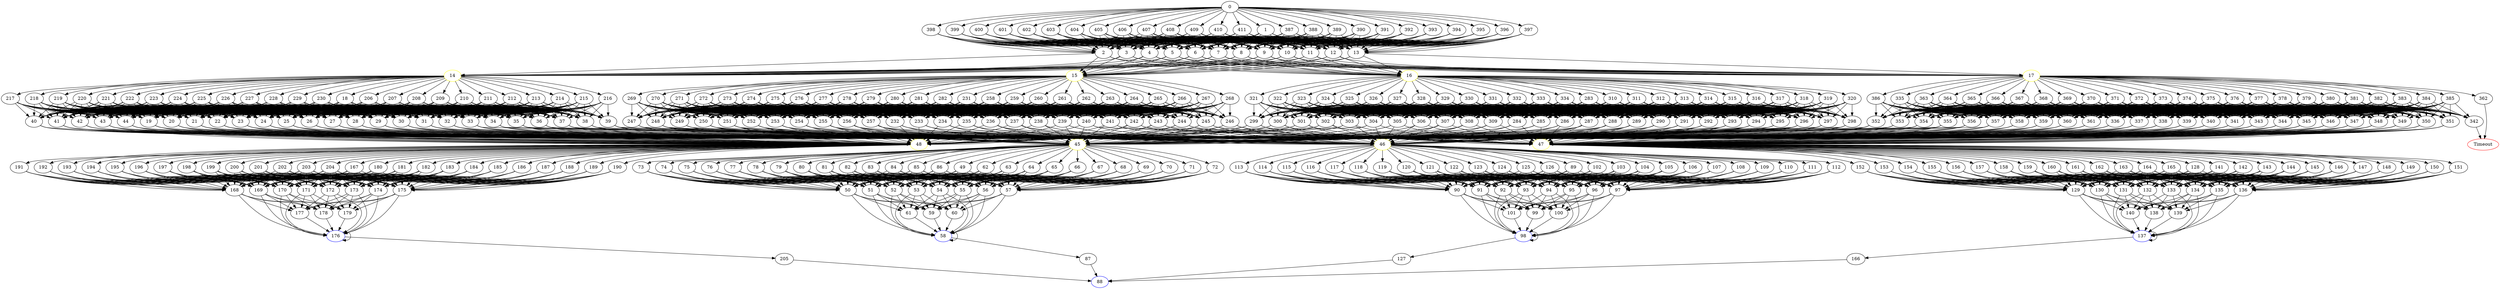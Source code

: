 digraph G {
	0 -> 1;
	0 -> 387;
	0 -> 388;
	0 -> 389;
	0 -> 390;
	0 -> 391;
	0 -> 392;
	0 -> 393;
	0 -> 394;
	0 -> 395;
	0 -> 396;
	0 -> 397;
	0 -> 398;
	0 -> 399;
	0 -> 400;
	0 -> 401;
	0 -> 402;
	0 -> 403;
	0 -> 404;
	0 -> 405;
	0 -> 406;
	0 -> 407;
	0 -> 408;
	0 -> 409;
	0 -> 410;
	0 -> 411;
	1 -> 2;
	1 -> 3;
	1 -> 4;
	1 -> 5;
	1 -> 6;
	1 -> 7;
	1 -> 8;
	1 -> 9;
	1 -> 10;
	1 -> 11;
	1 -> 12;
	1 -> 13;
	2 -> "14";
14 [color=yellow];
	2 -> "15";
15 [color=yellow];
	2 -> "16";
16 [color=yellow];
	2 -> "17";
17 [color=yellow];
	3 -> "14";
14 [color=yellow];
	3 -> "15";
15 [color=yellow];
	3 -> "16";
16 [color=yellow];
	3 -> "17";
17 [color=yellow];
	4 -> "14";
14 [color=yellow];
	4 -> "15";
15 [color=yellow];
	4 -> "16";
16 [color=yellow];
	4 -> "17";
17 [color=yellow];
	5 -> "14";
14 [color=yellow];
	5 -> "15";
15 [color=yellow];
	5 -> "16";
16 [color=yellow];
	5 -> "17";
17 [color=yellow];
	6 -> "14";
14 [color=yellow];
	6 -> "15";
15 [color=yellow];
	6 -> "16";
16 [color=yellow];
	6 -> "17";
17 [color=yellow];
	7 -> "14";
14 [color=yellow];
	7 -> "15";
15 [color=yellow];
	7 -> "16";
16 [color=yellow];
	7 -> "17";
17 [color=yellow];
	8 -> "14";
14 [color=yellow];
	8 -> "15";
15 [color=yellow];
	8 -> "16";
16 [color=yellow];
	8 -> "17";
17 [color=yellow];
	9 -> "14";
14 [color=yellow];
	9 -> "15";
15 [color=yellow];
	9 -> "16";
16 [color=yellow];
	9 -> "17";
17 [color=yellow];
	10 -> "14";
14 [color=yellow];
	10 -> "15";
15 [color=yellow];
	10 -> "16";
16 [color=yellow];
	10 -> "17";
17 [color=yellow];
	11 -> "14";
14 [color=yellow];
	11 -> "15";
15 [color=yellow];
	11 -> "16";
16 [color=yellow];
	11 -> "17";
17 [color=yellow];
	12 -> "14";
14 [color=yellow];
	12 -> "15";
15 [color=yellow];
	12 -> "16";
16 [color=yellow];
	12 -> "17";
17 [color=yellow];
	13 -> "14";
14 [color=yellow];
	13 -> "15";
15 [color=yellow];
	13 -> "16";
16 [color=yellow];
	13 -> "17";
17 [color=yellow];
	14 -> 18;
	14 -> 206;
	14 -> 207;
	14 -> 208;
	14 -> 209;
	14 -> 210;
	14 -> 211;
	14 -> 212;
	14 -> 213;
	14 -> 214;
	14 -> 215;
	14 -> 216;
	14 -> 217;
	14 -> 218;
	14 -> 219;
	14 -> 220;
	14 -> 221;
	14 -> 222;
	14 -> 223;
	14 -> 224;
	14 -> 225;
	14 -> 226;
	14 -> 227;
	14 -> 228;
	14 -> 229;
	14 -> 230;
	15 -> 231;
	15 -> 258;
	15 -> 259;
	15 -> 260;
	15 -> 261;
	15 -> 262;
	15 -> 263;
	15 -> 264;
	15 -> 265;
	15 -> 266;
	15 -> 267;
	15 -> 268;
	15 -> 269;
	15 -> 270;
	15 -> 271;
	15 -> 272;
	15 -> 273;
	15 -> 274;
	15 -> 275;
	15 -> 276;
	15 -> 277;
	15 -> 278;
	15 -> 279;
	15 -> 280;
	15 -> 281;
	15 -> 282;
	16 -> 283;
	16 -> 310;
	16 -> 311;
	16 -> 312;
	16 -> 313;
	16 -> 314;
	16 -> 315;
	16 -> 316;
	16 -> 317;
	16 -> 318;
	16 -> 319;
	16 -> 320;
	16 -> 321;
	16 -> 322;
	16 -> 323;
	16 -> 324;
	16 -> 325;
	16 -> 326;
	16 -> 327;
	16 -> 328;
	16 -> 329;
	16 -> 330;
	16 -> 331;
	16 -> 332;
	16 -> 333;
	16 -> 334;
	17 -> 335;
	17 -> 362;
	17 -> 363;
	17 -> 364;
	17 -> 365;
	17 -> 366;
	17 -> 367;
	17 -> 368;
	17 -> 369;
	17 -> 370;
	17 -> 371;
	17 -> 372;
	17 -> 373;
	17 -> 374;
	17 -> 375;
	17 -> 376;
	17 -> 377;
	17 -> 378;
	17 -> 379;
	17 -> 380;
	17 -> 381;
	17 -> 382;
	17 -> 383;
	17 -> 384;
	17 -> 385;
	17 -> 386;
	18 -> 19;
	18 -> 20;
	18 -> 21;
	18 -> 22;
	18 -> 23;
	18 -> 24;
	18 -> 25;
	18 -> 26;
	18 -> 27;
	18 -> 28;
	18 -> 29;
	18 -> 30;
	18 -> 31;
	18 -> 32;
	18 -> 33;
	18 -> 34;
	18 -> 35;
	18 -> 36;
	18 -> 37;
	18 -> 38;
	18 -> 39;
	18 -> 40;
	18 -> 41;
	18 -> 42;
	18 -> 43;
	18 -> 44;
	19 -> "45";
45 [color=yellow];
	19 -> "46";
46 [color=yellow];
	19 -> "47";
47 [color=yellow];
	19 -> "48";
48 [color=yellow];
	20 -> "45";
45 [color=yellow];
	20 -> "46";
46 [color=yellow];
	20 -> "47";
47 [color=yellow];
	20 -> "48";
48 [color=yellow];
	21 -> "45";
45 [color=yellow];
	21 -> "46";
46 [color=yellow];
	21 -> "47";
47 [color=yellow];
	21 -> "48";
48 [color=yellow];
	22 -> "45";
45 [color=yellow];
	22 -> "46";
46 [color=yellow];
	22 -> "47";
47 [color=yellow];
	22 -> "48";
48 [color=yellow];
	23 -> "45";
45 [color=yellow];
	23 -> "46";
46 [color=yellow];
	23 -> "47";
47 [color=yellow];
	23 -> "48";
48 [color=yellow];
	24 -> "45";
45 [color=yellow];
	24 -> "46";
46 [color=yellow];
	24 -> "47";
47 [color=yellow];
	24 -> "48";
48 [color=yellow];
	25 -> "45";
45 [color=yellow];
	25 -> "46";
46 [color=yellow];
	25 -> "47";
47 [color=yellow];
	25 -> "48";
48 [color=yellow];
	26 -> "45";
45 [color=yellow];
	26 -> "46";
46 [color=yellow];
	26 -> "47";
47 [color=yellow];
	26 -> "48";
48 [color=yellow];
	27 -> "45";
45 [color=yellow];
	27 -> "46";
46 [color=yellow];
	27 -> "47";
47 [color=yellow];
	27 -> "48";
48 [color=yellow];
	28 -> "45";
45 [color=yellow];
	28 -> "46";
46 [color=yellow];
	28 -> "47";
47 [color=yellow];
	28 -> "48";
48 [color=yellow];
	29 -> "45";
45 [color=yellow];
	29 -> "46";
46 [color=yellow];
	29 -> "47";
47 [color=yellow];
	29 -> "48";
48 [color=yellow];
	30 -> "45";
45 [color=yellow];
	30 -> "46";
46 [color=yellow];
	30 -> "47";
47 [color=yellow];
	30 -> "48";
48 [color=yellow];
	31 -> "45";
45 [color=yellow];
	31 -> "46";
46 [color=yellow];
	31 -> "47";
47 [color=yellow];
	31 -> "48";
48 [color=yellow];
	32 -> "45";
45 [color=yellow];
	32 -> "46";
46 [color=yellow];
	32 -> "47";
47 [color=yellow];
	32 -> "48";
48 [color=yellow];
	33 -> "45";
45 [color=yellow];
	33 -> "46";
46 [color=yellow];
	33 -> "47";
47 [color=yellow];
	33 -> "48";
48 [color=yellow];
	34 -> "45";
45 [color=yellow];
	34 -> "46";
46 [color=yellow];
	34 -> "47";
47 [color=yellow];
	34 -> "48";
48 [color=yellow];
	35 -> "45";
45 [color=yellow];
	35 -> "46";
46 [color=yellow];
	35 -> "47";
47 [color=yellow];
	35 -> "48";
48 [color=yellow];
	36 -> "45";
45 [color=yellow];
	36 -> "46";
46 [color=yellow];
	36 -> "47";
47 [color=yellow];
	36 -> "48";
48 [color=yellow];
	37 -> "45";
45 [color=yellow];
	37 -> "46";
46 [color=yellow];
	37 -> "47";
47 [color=yellow];
	37 -> "48";
48 [color=yellow];
	38 -> "45";
45 [color=yellow];
	38 -> "46";
46 [color=yellow];
	38 -> "47";
47 [color=yellow];
	38 -> "48";
48 [color=yellow];
	39 -> "45";
45 [color=yellow];
	39 -> "46";
46 [color=yellow];
	39 -> "47";
47 [color=yellow];
	39 -> "48";
48 [color=yellow];
	40 -> "45";
45 [color=yellow];
	40 -> "46";
46 [color=yellow];
	40 -> "47";
47 [color=yellow];
	40 -> "48";
48 [color=yellow];
	41 -> "45";
45 [color=yellow];
	41 -> "46";
46 [color=yellow];
	41 -> "47";
47 [color=yellow];
	41 -> "48";
48 [color=yellow];
	42 -> "45";
45 [color=yellow];
	42 -> "46";
46 [color=yellow];
	42 -> "47";
47 [color=yellow];
	42 -> "48";
48 [color=yellow];
	43 -> "45";
45 [color=yellow];
	43 -> "46";
46 [color=yellow];
	43 -> "47";
47 [color=yellow];
	43 -> "48";
48 [color=yellow];
	44 -> "45";
45 [color=yellow];
	44 -> "46";
46 [color=yellow];
	44 -> "47";
47 [color=yellow];
	44 -> "48";
48 [color=yellow];
	45 -> 49;
	45 -> 62;
	45 -> 63;
	45 -> 64;
	45 -> 65;
	45 -> 66;
	45 -> 67;
	45 -> 68;
	45 -> 69;
	45 -> 70;
	45 -> 71;
	45 -> 72;
	45 -> 73;
	45 -> 74;
	45 -> 75;
	45 -> 76;
	45 -> 77;
	45 -> 78;
	45 -> 79;
	45 -> 80;
	45 -> 81;
	45 -> 82;
	45 -> 83;
	45 -> 84;
	45 -> 85;
	45 -> 86;
	46 -> 89;
	46 -> 102;
	46 -> 103;
	46 -> 104;
	46 -> 105;
	46 -> 106;
	46 -> 107;
	46 -> 108;
	46 -> 109;
	46 -> 110;
	46 -> 111;
	46 -> 112;
	46 -> 113;
	46 -> 114;
	46 -> 115;
	46 -> 116;
	46 -> 117;
	46 -> 118;
	46 -> 119;
	46 -> 120;
	46 -> 121;
	46 -> 122;
	46 -> 123;
	46 -> 124;
	46 -> 125;
	46 -> 126;
	47 -> 128;
	47 -> 141;
	47 -> 142;
	47 -> 143;
	47 -> 144;
	47 -> 145;
	47 -> 146;
	47 -> 147;
	47 -> 148;
	47 -> 149;
	47 -> 150;
	47 -> 151;
	47 -> 152;
	47 -> 153;
	47 -> 154;
	47 -> 155;
	47 -> 156;
	47 -> 157;
	47 -> 158;
	47 -> 159;
	47 -> 160;
	47 -> 161;
	47 -> 162;
	47 -> 163;
	47 -> 164;
	47 -> 165;
	48 -> 167;
	48 -> 180;
	48 -> 181;
	48 -> 182;
	48 -> 183;
	48 -> 184;
	48 -> 185;
	48 -> 186;
	48 -> 187;
	48 -> 188;
	48 -> 189;
	48 -> 190;
	48 -> 191;
	48 -> 192;
	48 -> 193;
	48 -> 194;
	48 -> 195;
	48 -> 196;
	48 -> 197;
	48 -> 198;
	48 -> 199;
	48 -> 200;
	48 -> 201;
	48 -> 202;
	48 -> 203;
	48 -> 204;
	49 -> 50;
	49 -> 51;
	49 -> 52;
	49 -> 53;
	49 -> 54;
	49 -> 55;
	49 -> 56;
	49 -> 57;
	50 -> "58";
58 [color=blue];
	50 -> 59;
	50 -> 60;
	50 -> 61;
	51 -> "58";
58 [color=blue];
	51 -> 59;
	51 -> 60;
	51 -> 61;
	52 -> "58";
58 [color=blue];
	52 -> 59;
	52 -> 60;
	52 -> 61;
	53 -> "58";
58 [color=blue];
	53 -> 59;
	53 -> 60;
	53 -> 61;
	54 -> "58";
58 [color=blue];
	54 -> 59;
	54 -> 60;
	54 -> 61;
	55 -> "58";
58 [color=blue];
	55 -> 59;
	55 -> 60;
	55 -> 61;
	56 -> "58";
58 [color=blue];
	56 -> 59;
	56 -> 60;
	56 -> 61;
	57 -> "58";
58 [color=blue];
	57 -> 59;
	57 -> 60;
	57 -> 61;
	58 -> "58";
58 [color=blue];
	58 -> 87;
	59 -> "58";
58 [color=blue];
	60 -> "58";
58 [color=blue];
	61 -> "58";
58 [color=blue];
	62 -> 50;
	62 -> 51;
	62 -> 52;
	62 -> 53;
	62 -> 54;
	62 -> 55;
	62 -> 56;
	62 -> 57;
	63 -> 50;
	63 -> 51;
	63 -> 52;
	63 -> 53;
	63 -> 54;
	63 -> 55;
	63 -> 56;
	63 -> 57;
	64 -> 50;
	64 -> 51;
	64 -> 52;
	64 -> 53;
	64 -> 54;
	64 -> 55;
	64 -> 56;
	64 -> 57;
	65 -> 50;
	65 -> 51;
	65 -> 52;
	65 -> 53;
	65 -> 54;
	65 -> 55;
	65 -> 56;
	65 -> 57;
	66 -> 50;
	66 -> 51;
	66 -> 52;
	66 -> 53;
	66 -> 54;
	66 -> 55;
	66 -> 56;
	66 -> 57;
	67 -> 50;
	67 -> 51;
	67 -> 52;
	67 -> 53;
	67 -> 54;
	67 -> 55;
	67 -> 56;
	67 -> 57;
	68 -> 50;
	68 -> 51;
	68 -> 52;
	68 -> 53;
	68 -> 54;
	68 -> 55;
	68 -> 56;
	68 -> 57;
	69 -> 50;
	69 -> 51;
	69 -> 52;
	69 -> 53;
	69 -> 54;
	69 -> 55;
	69 -> 56;
	69 -> 57;
	70 -> 50;
	70 -> 51;
	70 -> 52;
	70 -> 53;
	70 -> 54;
	70 -> 55;
	70 -> 56;
	70 -> 57;
	71 -> 50;
	71 -> 51;
	71 -> 52;
	71 -> 53;
	71 -> 54;
	71 -> 55;
	71 -> 56;
	71 -> 57;
	72 -> 50;
	72 -> 51;
	72 -> 52;
	72 -> 53;
	72 -> 54;
	72 -> 55;
	72 -> 56;
	72 -> 57;
	73 -> 50;
	73 -> 51;
	73 -> 52;
	73 -> 53;
	73 -> 54;
	73 -> 55;
	73 -> 56;
	73 -> 57;
	74 -> 50;
	74 -> 51;
	74 -> 52;
	74 -> 53;
	74 -> 54;
	74 -> 55;
	74 -> 56;
	74 -> 57;
	75 -> 50;
	75 -> 51;
	75 -> 52;
	75 -> 53;
	75 -> 54;
	75 -> 55;
	75 -> 56;
	75 -> 57;
	76 -> 50;
	76 -> 51;
	76 -> 52;
	76 -> 53;
	76 -> 54;
	76 -> 55;
	76 -> 56;
	76 -> 57;
	77 -> 50;
	77 -> 51;
	77 -> 52;
	77 -> 53;
	77 -> 54;
	77 -> 55;
	77 -> 56;
	77 -> 57;
	78 -> 50;
	78 -> 51;
	78 -> 52;
	78 -> 53;
	78 -> 54;
	78 -> 55;
	78 -> 56;
	78 -> 57;
	79 -> 50;
	79 -> 51;
	79 -> 52;
	79 -> 53;
	79 -> 54;
	79 -> 55;
	79 -> 56;
	79 -> 57;
	80 -> 50;
	80 -> 51;
	80 -> 52;
	80 -> 53;
	80 -> 54;
	80 -> 55;
	80 -> 56;
	80 -> 57;
	81 -> 50;
	81 -> 51;
	81 -> 52;
	81 -> 53;
	81 -> 54;
	81 -> 55;
	81 -> 56;
	81 -> 57;
	82 -> 50;
	82 -> 51;
	82 -> 52;
	82 -> 53;
	82 -> 54;
	82 -> 55;
	82 -> 56;
	82 -> 57;
	83 -> 50;
	83 -> 51;
	83 -> 52;
	83 -> 53;
	83 -> 54;
	83 -> 55;
	83 -> 56;
	83 -> 57;
	84 -> 50;
	84 -> 51;
	84 -> 52;
	84 -> 53;
	84 -> 54;
	84 -> 55;
	84 -> 56;
	84 -> 57;
	85 -> 50;
	85 -> 51;
	85 -> 52;
	85 -> 53;
	85 -> 54;
	85 -> 55;
	85 -> 56;
	85 -> 57;
	86 -> 50;
	86 -> 51;
	86 -> 52;
	86 -> 53;
	86 -> 54;
	86 -> 55;
	86 -> 56;
	86 -> 57;
	87 -> "88";
88 [color=blue];
	89 -> 90;
	89 -> 91;
	89 -> 92;
	89 -> 93;
	89 -> 94;
	89 -> 95;
	89 -> 96;
	89 -> 97;
	90 -> "98";
98 [color=blue];
	90 -> 99;
	90 -> 100;
	90 -> 101;
	91 -> "98";
98 [color=blue];
	91 -> 99;
	91 -> 100;
	91 -> 101;
	92 -> "98";
98 [color=blue];
	92 -> 99;
	92 -> 100;
	92 -> 101;
	93 -> "98";
98 [color=blue];
	93 -> 99;
	93 -> 100;
	93 -> 101;
	94 -> "98";
98 [color=blue];
	94 -> 99;
	94 -> 100;
	94 -> 101;
	95 -> "98";
98 [color=blue];
	95 -> 99;
	95 -> 100;
	95 -> 101;
	96 -> "98";
98 [color=blue];
	96 -> 99;
	96 -> 100;
	96 -> 101;
	97 -> "98";
98 [color=blue];
	97 -> 99;
	97 -> 100;
	97 -> 101;
	98 -> "98";
98 [color=blue];
	98 -> 127;
	99 -> "98";
98 [color=blue];
	100 -> "98";
98 [color=blue];
	101 -> "98";
98 [color=blue];
	102 -> 90;
	102 -> 91;
	102 -> 92;
	102 -> 93;
	102 -> 94;
	102 -> 95;
	102 -> 96;
	102 -> 97;
	103 -> 90;
	103 -> 91;
	103 -> 92;
	103 -> 93;
	103 -> 94;
	103 -> 95;
	103 -> 96;
	103 -> 97;
	104 -> 90;
	104 -> 91;
	104 -> 92;
	104 -> 93;
	104 -> 94;
	104 -> 95;
	104 -> 96;
	104 -> 97;
	105 -> 90;
	105 -> 91;
	105 -> 92;
	105 -> 93;
	105 -> 94;
	105 -> 95;
	105 -> 96;
	105 -> 97;
	106 -> 90;
	106 -> 91;
	106 -> 92;
	106 -> 93;
	106 -> 94;
	106 -> 95;
	106 -> 96;
	106 -> 97;
	107 -> 90;
	107 -> 91;
	107 -> 92;
	107 -> 93;
	107 -> 94;
	107 -> 95;
	107 -> 96;
	107 -> 97;
	108 -> 90;
	108 -> 91;
	108 -> 92;
	108 -> 93;
	108 -> 94;
	108 -> 95;
	108 -> 96;
	108 -> 97;
	109 -> 90;
	109 -> 91;
	109 -> 92;
	109 -> 93;
	109 -> 94;
	109 -> 95;
	109 -> 96;
	109 -> 97;
	110 -> 90;
	110 -> 91;
	110 -> 92;
	110 -> 93;
	110 -> 94;
	110 -> 95;
	110 -> 96;
	110 -> 97;
	111 -> 90;
	111 -> 91;
	111 -> 92;
	111 -> 93;
	111 -> 94;
	111 -> 95;
	111 -> 96;
	111 -> 97;
	112 -> 90;
	112 -> 91;
	112 -> 92;
	112 -> 93;
	112 -> 94;
	112 -> 95;
	112 -> 96;
	112 -> 97;
	113 -> 90;
	113 -> 91;
	113 -> 92;
	113 -> 93;
	113 -> 94;
	113 -> 95;
	113 -> 96;
	113 -> 97;
	114 -> 90;
	114 -> 91;
	114 -> 92;
	114 -> 93;
	114 -> 94;
	114 -> 95;
	114 -> 96;
	114 -> 97;
	115 -> 90;
	115 -> 91;
	115 -> 92;
	115 -> 93;
	115 -> 94;
	115 -> 95;
	115 -> 96;
	115 -> 97;
	116 -> 90;
	116 -> 91;
	116 -> 92;
	116 -> 93;
	116 -> 94;
	116 -> 95;
	116 -> 96;
	116 -> 97;
	117 -> 90;
	117 -> 91;
	117 -> 92;
	117 -> 93;
	117 -> 94;
	117 -> 95;
	117 -> 96;
	117 -> 97;
	118 -> 90;
	118 -> 91;
	118 -> 92;
	118 -> 93;
	118 -> 94;
	118 -> 95;
	118 -> 96;
	118 -> 97;
	119 -> 90;
	119 -> 91;
	119 -> 92;
	119 -> 93;
	119 -> 94;
	119 -> 95;
	119 -> 96;
	119 -> 97;
	120 -> 90;
	120 -> 91;
	120 -> 92;
	120 -> 93;
	120 -> 94;
	120 -> 95;
	120 -> 96;
	120 -> 97;
	121 -> 90;
	121 -> 91;
	121 -> 92;
	121 -> 93;
	121 -> 94;
	121 -> 95;
	121 -> 96;
	121 -> 97;
	122 -> 90;
	122 -> 91;
	122 -> 92;
	122 -> 93;
	122 -> 94;
	122 -> 95;
	122 -> 96;
	122 -> 97;
	123 -> 90;
	123 -> 91;
	123 -> 92;
	123 -> 93;
	123 -> 94;
	123 -> 95;
	123 -> 96;
	123 -> 97;
	124 -> 90;
	124 -> 91;
	124 -> 92;
	124 -> 93;
	124 -> 94;
	124 -> 95;
	124 -> 96;
	124 -> 97;
	125 -> 90;
	125 -> 91;
	125 -> 92;
	125 -> 93;
	125 -> 94;
	125 -> 95;
	125 -> 96;
	125 -> 97;
	126 -> 90;
	126 -> 91;
	126 -> 92;
	126 -> 93;
	126 -> 94;
	126 -> 95;
	126 -> 96;
	126 -> 97;
	127 -> "88";
88 [color=blue];
	128 -> 129;
	128 -> 130;
	128 -> 131;
	128 -> 132;
	128 -> 133;
	128 -> 134;
	128 -> 135;
	128 -> 136;
	129 -> "137";
137 [color=blue];
	129 -> 138;
	129 -> 139;
	129 -> 140;
	130 -> "137";
137 [color=blue];
	130 -> 138;
	130 -> 139;
	130 -> 140;
	131 -> "137";
137 [color=blue];
	131 -> 138;
	131 -> 139;
	131 -> 140;
	132 -> "137";
137 [color=blue];
	132 -> 138;
	132 -> 139;
	132 -> 140;
	133 -> "137";
137 [color=blue];
	133 -> 138;
	133 -> 139;
	133 -> 140;
	134 -> "137";
137 [color=blue];
	134 -> 138;
	134 -> 139;
	134 -> 140;
	135 -> "137";
137 [color=blue];
	135 -> 138;
	135 -> 139;
	135 -> 140;
	136 -> "137";
137 [color=blue];
	136 -> 138;
	136 -> 139;
	136 -> 140;
	137 -> "137";
137 [color=blue];
	137 -> 166;
	138 -> "137";
137 [color=blue];
	139 -> "137";
137 [color=blue];
	140 -> "137";
137 [color=blue];
	141 -> 129;
	141 -> 130;
	141 -> 131;
	141 -> 132;
	141 -> 133;
	141 -> 134;
	141 -> 135;
	141 -> 136;
	142 -> 129;
	142 -> 130;
	142 -> 131;
	142 -> 132;
	142 -> 133;
	142 -> 134;
	142 -> 135;
	142 -> 136;
	143 -> 129;
	143 -> 130;
	143 -> 131;
	143 -> 132;
	143 -> 133;
	143 -> 134;
	143 -> 135;
	143 -> 136;
	144 -> 129;
	144 -> 130;
	144 -> 131;
	144 -> 132;
	144 -> 133;
	144 -> 134;
	144 -> 135;
	144 -> 136;
	145 -> 129;
	145 -> 130;
	145 -> 131;
	145 -> 132;
	145 -> 133;
	145 -> 134;
	145 -> 135;
	145 -> 136;
	146 -> 129;
	146 -> 130;
	146 -> 131;
	146 -> 132;
	146 -> 133;
	146 -> 134;
	146 -> 135;
	146 -> 136;
	147 -> 129;
	147 -> 130;
	147 -> 131;
	147 -> 132;
	147 -> 133;
	147 -> 134;
	147 -> 135;
	147 -> 136;
	148 -> 129;
	148 -> 130;
	148 -> 131;
	148 -> 132;
	148 -> 133;
	148 -> 134;
	148 -> 135;
	148 -> 136;
	149 -> 129;
	149 -> 130;
	149 -> 131;
	149 -> 132;
	149 -> 133;
	149 -> 134;
	149 -> 135;
	149 -> 136;
	150 -> 129;
	150 -> 130;
	150 -> 131;
	150 -> 132;
	150 -> 133;
	150 -> 134;
	150 -> 135;
	150 -> 136;
	151 -> 129;
	151 -> 130;
	151 -> 131;
	151 -> 132;
	151 -> 133;
	151 -> 134;
	151 -> 135;
	151 -> 136;
	152 -> 129;
	152 -> 130;
	152 -> 131;
	152 -> 132;
	152 -> 133;
	152 -> 134;
	152 -> 135;
	152 -> 136;
	153 -> 129;
	153 -> 130;
	153 -> 131;
	153 -> 132;
	153 -> 133;
	153 -> 134;
	153 -> 135;
	153 -> 136;
	154 -> 129;
	154 -> 130;
	154 -> 131;
	154 -> 132;
	154 -> 133;
	154 -> 134;
	154 -> 135;
	154 -> 136;
	155 -> 129;
	155 -> 130;
	155 -> 131;
	155 -> 132;
	155 -> 133;
	155 -> 134;
	155 -> 135;
	155 -> 136;
	156 -> 129;
	156 -> 130;
	156 -> 131;
	156 -> 132;
	156 -> 133;
	156 -> 134;
	156 -> 135;
	156 -> 136;
	157 -> 129;
	157 -> 130;
	157 -> 131;
	157 -> 132;
	157 -> 133;
	157 -> 134;
	157 -> 135;
	157 -> 136;
	158 -> 129;
	158 -> 130;
	158 -> 131;
	158 -> 132;
	158 -> 133;
	158 -> 134;
	158 -> 135;
	158 -> 136;
	159 -> 129;
	159 -> 130;
	159 -> 131;
	159 -> 132;
	159 -> 133;
	159 -> 134;
	159 -> 135;
	159 -> 136;
	160 -> 129;
	160 -> 130;
	160 -> 131;
	160 -> 132;
	160 -> 133;
	160 -> 134;
	160 -> 135;
	160 -> 136;
	161 -> 129;
	161 -> 130;
	161 -> 131;
	161 -> 132;
	161 -> 133;
	161 -> 134;
	161 -> 135;
	161 -> 136;
	162 -> 129;
	162 -> 130;
	162 -> 131;
	162 -> 132;
	162 -> 133;
	162 -> 134;
	162 -> 135;
	162 -> 136;
	163 -> 129;
	163 -> 130;
	163 -> 131;
	163 -> 132;
	163 -> 133;
	163 -> 134;
	163 -> 135;
	163 -> 136;
	164 -> 129;
	164 -> 130;
	164 -> 131;
	164 -> 132;
	164 -> 133;
	164 -> 134;
	164 -> 135;
	164 -> 136;
	165 -> 129;
	165 -> 130;
	165 -> 131;
	165 -> 132;
	165 -> 133;
	165 -> 134;
	165 -> 135;
	165 -> 136;
	166 -> "88";
88 [color=blue];
	167 -> 168;
	167 -> 169;
	167 -> 170;
	167 -> 171;
	167 -> 172;
	167 -> 173;
	167 -> 174;
	167 -> 175;
	168 -> "176";
176 [color=blue];
	168 -> 177;
	168 -> 178;
	168 -> 179;
	169 -> "176";
176 [color=blue];
	169 -> 177;
	169 -> 178;
	169 -> 179;
	170 -> "176";
176 [color=blue];
	170 -> 177;
	170 -> 178;
	170 -> 179;
	171 -> "176";
176 [color=blue];
	171 -> 177;
	171 -> 178;
	171 -> 179;
	172 -> "176";
176 [color=blue];
	172 -> 177;
	172 -> 178;
	172 -> 179;
	173 -> "176";
176 [color=blue];
	173 -> 177;
	173 -> 178;
	173 -> 179;
	174 -> "176";
176 [color=blue];
	174 -> 177;
	174 -> 178;
	174 -> 179;
	175 -> "176";
176 [color=blue];
	175 -> 177;
	175 -> 178;
	175 -> 179;
	176 -> "176";
176 [color=blue];
	176 -> 205;
	177 -> "176";
176 [color=blue];
	178 -> "176";
176 [color=blue];
	179 -> "176";
176 [color=blue];
	180 -> 168;
	180 -> 169;
	180 -> 170;
	180 -> 171;
	180 -> 172;
	180 -> 173;
	180 -> 174;
	180 -> 175;
	181 -> 168;
	181 -> 169;
	181 -> 170;
	181 -> 171;
	181 -> 172;
	181 -> 173;
	181 -> 174;
	181 -> 175;
	182 -> 168;
	182 -> 169;
	182 -> 170;
	182 -> 171;
	182 -> 172;
	182 -> 173;
	182 -> 174;
	182 -> 175;
	183 -> 168;
	183 -> 169;
	183 -> 170;
	183 -> 171;
	183 -> 172;
	183 -> 173;
	183 -> 174;
	183 -> 175;
	184 -> 168;
	184 -> 169;
	184 -> 170;
	184 -> 171;
	184 -> 172;
	184 -> 173;
	184 -> 174;
	184 -> 175;
	185 -> 168;
	185 -> 169;
	185 -> 170;
	185 -> 171;
	185 -> 172;
	185 -> 173;
	185 -> 174;
	185 -> 175;
	186 -> 168;
	186 -> 169;
	186 -> 170;
	186 -> 171;
	186 -> 172;
	186 -> 173;
	186 -> 174;
	186 -> 175;
	187 -> 168;
	187 -> 169;
	187 -> 170;
	187 -> 171;
	187 -> 172;
	187 -> 173;
	187 -> 174;
	187 -> 175;
	188 -> 168;
	188 -> 169;
	188 -> 170;
	188 -> 171;
	188 -> 172;
	188 -> 173;
	188 -> 174;
	188 -> 175;
	189 -> 168;
	189 -> 169;
	189 -> 170;
	189 -> 171;
	189 -> 172;
	189 -> 173;
	189 -> 174;
	189 -> 175;
	190 -> 168;
	190 -> 169;
	190 -> 170;
	190 -> 171;
	190 -> 172;
	190 -> 173;
	190 -> 174;
	190 -> 175;
	191 -> 168;
	191 -> 169;
	191 -> 170;
	191 -> 171;
	191 -> 172;
	191 -> 173;
	191 -> 174;
	191 -> 175;
	192 -> 168;
	192 -> 169;
	192 -> 170;
	192 -> 171;
	192 -> 172;
	192 -> 173;
	192 -> 174;
	192 -> 175;
	193 -> 168;
	193 -> 169;
	193 -> 170;
	193 -> 171;
	193 -> 172;
	193 -> 173;
	193 -> 174;
	193 -> 175;
	194 -> 168;
	194 -> 169;
	194 -> 170;
	194 -> 171;
	194 -> 172;
	194 -> 173;
	194 -> 174;
	194 -> 175;
	195 -> 168;
	195 -> 169;
	195 -> 170;
	195 -> 171;
	195 -> 172;
	195 -> 173;
	195 -> 174;
	195 -> 175;
	196 -> 168;
	196 -> 169;
	196 -> 170;
	196 -> 171;
	196 -> 172;
	196 -> 173;
	196 -> 174;
	196 -> 175;
	197 -> 168;
	197 -> 169;
	197 -> 170;
	197 -> 171;
	197 -> 172;
	197 -> 173;
	197 -> 174;
	197 -> 175;
	198 -> 168;
	198 -> 169;
	198 -> 170;
	198 -> 171;
	198 -> 172;
	198 -> 173;
	198 -> 174;
	198 -> 175;
	199 -> 168;
	199 -> 169;
	199 -> 170;
	199 -> 171;
	199 -> 172;
	199 -> 173;
	199 -> 174;
	199 -> 175;
	200 -> 168;
	200 -> 169;
	200 -> 170;
	200 -> 171;
	200 -> 172;
	200 -> 173;
	200 -> 174;
	200 -> 175;
	201 -> 168;
	201 -> 169;
	201 -> 170;
	201 -> 171;
	201 -> 172;
	201 -> 173;
	201 -> 174;
	201 -> 175;
	202 -> 168;
	202 -> 169;
	202 -> 170;
	202 -> 171;
	202 -> 172;
	202 -> 173;
	202 -> 174;
	202 -> 175;
	203 -> 168;
	203 -> 169;
	203 -> 170;
	203 -> 171;
	203 -> 172;
	203 -> 173;
	203 -> 174;
	203 -> 175;
	204 -> 168;
	204 -> 169;
	204 -> 170;
	204 -> 171;
	204 -> 172;
	204 -> 173;
	204 -> 174;
	204 -> 175;
	205 -> "88";
88 [color=blue];
	206 -> 19;
	206 -> 20;
	206 -> 21;
	206 -> 22;
	206 -> 23;
	206 -> 24;
	206 -> 25;
	206 -> 26;
	206 -> 27;
	206 -> 28;
	206 -> 29;
	206 -> 30;
	206 -> 31;
	206 -> 32;
	206 -> 33;
	206 -> 34;
	206 -> 35;
	206 -> 36;
	206 -> 37;
	206 -> 38;
	206 -> 39;
	206 -> 40;
	206 -> 41;
	206 -> 42;
	206 -> 43;
	206 -> 44;
	207 -> 19;
	207 -> 20;
	207 -> 21;
	207 -> 22;
	207 -> 23;
	207 -> 24;
	207 -> 25;
	207 -> 26;
	207 -> 27;
	207 -> 28;
	207 -> 29;
	207 -> 30;
	207 -> 31;
	207 -> 32;
	207 -> 33;
	207 -> 34;
	207 -> 35;
	207 -> 36;
	207 -> 37;
	207 -> 38;
	207 -> 39;
	207 -> 40;
	207 -> 41;
	207 -> 42;
	207 -> 43;
	207 -> 44;
	208 -> 19;
	208 -> 20;
	208 -> 21;
	208 -> 22;
	208 -> 23;
	208 -> 24;
	208 -> 25;
	208 -> 26;
	208 -> 27;
	208 -> 28;
	208 -> 29;
	208 -> 30;
	208 -> 31;
	208 -> 32;
	208 -> 33;
	208 -> 34;
	208 -> 35;
	208 -> 36;
	208 -> 37;
	208 -> 38;
	208 -> 39;
	208 -> 40;
	208 -> 41;
	208 -> 42;
	208 -> 43;
	208 -> 44;
	209 -> 19;
	209 -> 20;
	209 -> 21;
	209 -> 22;
	209 -> 23;
	209 -> 24;
	209 -> 25;
	209 -> 26;
	209 -> 27;
	209 -> 28;
	209 -> 29;
	209 -> 30;
	209 -> 31;
	209 -> 32;
	209 -> 33;
	209 -> 34;
	209 -> 35;
	209 -> 36;
	209 -> 37;
	209 -> 38;
	209 -> 39;
	209 -> 40;
	209 -> 41;
	209 -> 42;
	209 -> 43;
	209 -> 44;
	210 -> 19;
	210 -> 20;
	210 -> 21;
	210 -> 22;
	210 -> 23;
	210 -> 24;
	210 -> 25;
	210 -> 26;
	210 -> 27;
	210 -> 28;
	210 -> 29;
	210 -> 30;
	210 -> 31;
	210 -> 32;
	210 -> 33;
	210 -> 34;
	210 -> 35;
	210 -> 36;
	210 -> 37;
	210 -> 38;
	210 -> 39;
	210 -> 40;
	210 -> 41;
	210 -> 42;
	210 -> 43;
	210 -> 44;
	211 -> 19;
	211 -> 20;
	211 -> 21;
	211 -> 22;
	211 -> 23;
	211 -> 24;
	211 -> 25;
	211 -> 26;
	211 -> 27;
	211 -> 28;
	211 -> 29;
	211 -> 30;
	211 -> 31;
	211 -> 32;
	211 -> 33;
	211 -> 34;
	211 -> 35;
	211 -> 36;
	211 -> 37;
	211 -> 38;
	211 -> 39;
	211 -> 40;
	211 -> 41;
	211 -> 42;
	211 -> 43;
	211 -> 44;
	212 -> 19;
	212 -> 20;
	212 -> 21;
	212 -> 22;
	212 -> 23;
	212 -> 24;
	212 -> 25;
	212 -> 26;
	212 -> 27;
	212 -> 28;
	212 -> 29;
	212 -> 30;
	212 -> 31;
	212 -> 32;
	212 -> 33;
	212 -> 34;
	212 -> 35;
	212 -> 36;
	212 -> 37;
	212 -> 38;
	212 -> 39;
	212 -> 40;
	212 -> 41;
	212 -> 42;
	212 -> 43;
	212 -> 44;
	213 -> 19;
	213 -> 20;
	213 -> 21;
	213 -> 22;
	213 -> 23;
	213 -> 24;
	213 -> 25;
	213 -> 26;
	213 -> 27;
	213 -> 28;
	213 -> 29;
	213 -> 30;
	213 -> 31;
	213 -> 32;
	213 -> 33;
	213 -> 34;
	213 -> 35;
	213 -> 36;
	213 -> 37;
	213 -> 38;
	213 -> 39;
	213 -> 40;
	213 -> 41;
	213 -> 42;
	213 -> 43;
	213 -> 44;
	214 -> 19;
	214 -> 20;
	214 -> 21;
	214 -> 22;
	214 -> 23;
	214 -> 24;
	214 -> 25;
	214 -> 26;
	214 -> 27;
	214 -> 28;
	214 -> 29;
	214 -> 30;
	214 -> 31;
	214 -> 32;
	214 -> 33;
	214 -> 34;
	214 -> 35;
	214 -> 36;
	214 -> 37;
	214 -> 38;
	214 -> 39;
	214 -> 40;
	214 -> 41;
	214 -> 42;
	214 -> 43;
	214 -> 44;
	215 -> 19;
	215 -> 20;
	215 -> 21;
	215 -> 22;
	215 -> 23;
	215 -> 24;
	215 -> 25;
	215 -> 26;
	215 -> 27;
	215 -> 28;
	215 -> 29;
	215 -> 30;
	215 -> 31;
	215 -> 32;
	215 -> 33;
	215 -> 34;
	215 -> 35;
	215 -> 36;
	215 -> 37;
	215 -> 38;
	215 -> 39;
	215 -> 40;
	215 -> 41;
	215 -> 42;
	215 -> 43;
	215 -> 44;
	216 -> 19;
	216 -> 20;
	216 -> 21;
	216 -> 22;
	216 -> 23;
	216 -> 24;
	216 -> 25;
	216 -> 26;
	216 -> 27;
	216 -> 28;
	216 -> 29;
	216 -> 30;
	216 -> 31;
	216 -> 32;
	216 -> 33;
	216 -> 34;
	216 -> 35;
	216 -> 36;
	216 -> 37;
	216 -> 38;
	216 -> 39;
	216 -> 40;
	216 -> 41;
	216 -> 42;
	216 -> 43;
	216 -> 44;
	217 -> 19;
	217 -> 20;
	217 -> 21;
	217 -> 22;
	217 -> 23;
	217 -> 24;
	217 -> 25;
	217 -> 26;
	217 -> 27;
	217 -> 28;
	217 -> 29;
	217 -> 30;
	217 -> 31;
	217 -> 32;
	217 -> 33;
	217 -> 34;
	217 -> 35;
	217 -> 36;
	217 -> 37;
	217 -> 38;
	217 -> 39;
	217 -> 40;
	217 -> 41;
	217 -> 42;
	217 -> 43;
	217 -> 44;
	218 -> 19;
	218 -> 20;
	218 -> 21;
	218 -> 22;
	218 -> 23;
	218 -> 24;
	218 -> 25;
	218 -> 26;
	218 -> 27;
	218 -> 28;
	218 -> 29;
	218 -> 30;
	218 -> 31;
	218 -> 32;
	218 -> 33;
	218 -> 34;
	218 -> 35;
	218 -> 36;
	218 -> 37;
	218 -> 38;
	218 -> 39;
	218 -> 40;
	218 -> 41;
	218 -> 42;
	218 -> 43;
	218 -> 44;
	219 -> 19;
	219 -> 20;
	219 -> 21;
	219 -> 22;
	219 -> 23;
	219 -> 24;
	219 -> 25;
	219 -> 26;
	219 -> 27;
	219 -> 28;
	219 -> 29;
	219 -> 30;
	219 -> 31;
	219 -> 32;
	219 -> 33;
	219 -> 34;
	219 -> 35;
	219 -> 36;
	219 -> 37;
	219 -> 38;
	219 -> 39;
	219 -> 40;
	219 -> 41;
	219 -> 42;
	219 -> 43;
	219 -> 44;
	220 -> 19;
	220 -> 20;
	220 -> 21;
	220 -> 22;
	220 -> 23;
	220 -> 24;
	220 -> 25;
	220 -> 26;
	220 -> 27;
	220 -> 28;
	220 -> 29;
	220 -> 30;
	220 -> 31;
	220 -> 32;
	220 -> 33;
	220 -> 34;
	220 -> 35;
	220 -> 36;
	220 -> 37;
	220 -> 38;
	220 -> 39;
	220 -> 40;
	220 -> 41;
	220 -> 42;
	220 -> 43;
	220 -> 44;
	221 -> 19;
	221 -> 20;
	221 -> 21;
	221 -> 22;
	221 -> 23;
	221 -> 24;
	221 -> 25;
	221 -> 26;
	221 -> 27;
	221 -> 28;
	221 -> 29;
	221 -> 30;
	221 -> 31;
	221 -> 32;
	221 -> 33;
	221 -> 34;
	221 -> 35;
	221 -> 36;
	221 -> 37;
	221 -> 38;
	221 -> 39;
	221 -> 40;
	221 -> 41;
	221 -> 42;
	221 -> 43;
	221 -> 44;
	222 -> 19;
	222 -> 20;
	222 -> 21;
	222 -> 22;
	222 -> 23;
	222 -> 24;
	222 -> 25;
	222 -> 26;
	222 -> 27;
	222 -> 28;
	222 -> 29;
	222 -> 30;
	222 -> 31;
	222 -> 32;
	222 -> 33;
	222 -> 34;
	222 -> 35;
	222 -> 36;
	222 -> 37;
	222 -> 38;
	222 -> 39;
	222 -> 40;
	222 -> 41;
	222 -> 42;
	222 -> 43;
	222 -> 44;
	223 -> 19;
	223 -> 20;
	223 -> 21;
	223 -> 22;
	223 -> 23;
	223 -> 24;
	223 -> 25;
	223 -> 26;
	223 -> 27;
	223 -> 28;
	223 -> 29;
	223 -> 30;
	223 -> 31;
	223 -> 32;
	223 -> 33;
	223 -> 34;
	223 -> 35;
	223 -> 36;
	223 -> 37;
	223 -> 38;
	223 -> 39;
	223 -> 40;
	223 -> 41;
	223 -> 42;
	223 -> 43;
	223 -> 44;
	224 -> 19;
	224 -> 20;
	224 -> 21;
	224 -> 22;
	224 -> 23;
	224 -> 24;
	224 -> 25;
	224 -> 26;
	224 -> 27;
	224 -> 28;
	224 -> 29;
	224 -> 30;
	224 -> 31;
	224 -> 32;
	224 -> 33;
	224 -> 34;
	224 -> 35;
	224 -> 36;
	224 -> 37;
	224 -> 38;
	224 -> 39;
	224 -> 40;
	224 -> 41;
	224 -> 42;
	224 -> 43;
	224 -> 44;
	225 -> 19;
	225 -> 20;
	225 -> 21;
	225 -> 22;
	225 -> 23;
	225 -> 24;
	225 -> 25;
	225 -> 26;
	225 -> 27;
	225 -> 28;
	225 -> 29;
	225 -> 30;
	225 -> 31;
	225 -> 32;
	225 -> 33;
	225 -> 34;
	225 -> 35;
	225 -> 36;
	225 -> 37;
	225 -> 38;
	225 -> 39;
	225 -> 40;
	225 -> 41;
	225 -> 42;
	225 -> 43;
	225 -> 44;
	226 -> 19;
	226 -> 20;
	226 -> 21;
	226 -> 22;
	226 -> 23;
	226 -> 24;
	226 -> 25;
	226 -> 26;
	226 -> 27;
	226 -> 28;
	226 -> 29;
	226 -> 30;
	226 -> 31;
	226 -> 32;
	226 -> 33;
	226 -> 34;
	226 -> 35;
	226 -> 36;
	226 -> 37;
	226 -> 38;
	226 -> 39;
	226 -> 40;
	226 -> 41;
	226 -> 42;
	226 -> 43;
	226 -> 44;
	227 -> 19;
	227 -> 20;
	227 -> 21;
	227 -> 22;
	227 -> 23;
	227 -> 24;
	227 -> 25;
	227 -> 26;
	227 -> 27;
	227 -> 28;
	227 -> 29;
	227 -> 30;
	227 -> 31;
	227 -> 32;
	227 -> 33;
	227 -> 34;
	227 -> 35;
	227 -> 36;
	227 -> 37;
	227 -> 38;
	227 -> 39;
	227 -> 40;
	227 -> 41;
	227 -> 42;
	227 -> 43;
	227 -> 44;
	228 -> 19;
	228 -> 20;
	228 -> 21;
	228 -> 22;
	228 -> 23;
	228 -> 24;
	228 -> 25;
	228 -> 26;
	228 -> 27;
	228 -> 28;
	228 -> 29;
	228 -> 30;
	228 -> 31;
	228 -> 32;
	228 -> 33;
	228 -> 34;
	228 -> 35;
	228 -> 36;
	228 -> 37;
	228 -> 38;
	228 -> 39;
	228 -> 40;
	228 -> 41;
	228 -> 42;
	228 -> 43;
	228 -> 44;
	229 -> 19;
	229 -> 20;
	229 -> 21;
	229 -> 22;
	229 -> 23;
	229 -> 24;
	229 -> 25;
	229 -> 26;
	229 -> 27;
	229 -> 28;
	229 -> 29;
	229 -> 30;
	229 -> 31;
	229 -> 32;
	229 -> 33;
	229 -> 34;
	229 -> 35;
	229 -> 36;
	229 -> 37;
	229 -> 38;
	229 -> 39;
	229 -> 40;
	229 -> 41;
	229 -> 42;
	229 -> 43;
	229 -> 44;
	230 -> 19;
	230 -> 20;
	230 -> 21;
	230 -> 22;
	230 -> 23;
	230 -> 24;
	230 -> 25;
	230 -> 26;
	230 -> 27;
	230 -> 28;
	230 -> 29;
	230 -> 30;
	230 -> 31;
	230 -> 32;
	230 -> 33;
	230 -> 34;
	230 -> 35;
	230 -> 36;
	230 -> 37;
	230 -> 38;
	230 -> 39;
	230 -> 40;
	230 -> 41;
	230 -> 42;
	230 -> 43;
	230 -> 44;
	231 -> 232;
	231 -> 233;
	231 -> 234;
	231 -> 235;
	231 -> 236;
	231 -> 237;
	231 -> 238;
	231 -> 239;
	231 -> 240;
	231 -> 241;
	231 -> 242;
	231 -> 243;
	231 -> 244;
	231 -> 245;
	231 -> 246;
	231 -> 247;
	231 -> 248;
	231 -> 249;
	231 -> 250;
	231 -> 251;
	231 -> 252;
	231 -> 253;
	231 -> 254;
	231 -> 255;
	231 -> 256;
	231 -> 257;
	232 -> "45";
45 [color=yellow];
	232 -> "46";
46 [color=yellow];
	232 -> "47";
47 [color=yellow];
	232 -> "48";
48 [color=yellow];
	233 -> "45";
45 [color=yellow];
	233 -> "46";
46 [color=yellow];
	233 -> "47";
47 [color=yellow];
	233 -> "48";
48 [color=yellow];
	234 -> "45";
45 [color=yellow];
	234 -> "46";
46 [color=yellow];
	234 -> "47";
47 [color=yellow];
	234 -> "48";
48 [color=yellow];
	235 -> "45";
45 [color=yellow];
	235 -> "46";
46 [color=yellow];
	235 -> "47";
47 [color=yellow];
	235 -> "48";
48 [color=yellow];
	236 -> "45";
45 [color=yellow];
	236 -> "46";
46 [color=yellow];
	236 -> "47";
47 [color=yellow];
	236 -> "48";
48 [color=yellow];
	237 -> "45";
45 [color=yellow];
	237 -> "46";
46 [color=yellow];
	237 -> "47";
47 [color=yellow];
	237 -> "48";
48 [color=yellow];
	238 -> "45";
45 [color=yellow];
	238 -> "46";
46 [color=yellow];
	238 -> "47";
47 [color=yellow];
	238 -> "48";
48 [color=yellow];
	239 -> "45";
45 [color=yellow];
	239 -> "46";
46 [color=yellow];
	239 -> "47";
47 [color=yellow];
	239 -> "48";
48 [color=yellow];
	240 -> "45";
45 [color=yellow];
	240 -> "46";
46 [color=yellow];
	240 -> "47";
47 [color=yellow];
	240 -> "48";
48 [color=yellow];
	241 -> "45";
45 [color=yellow];
	241 -> "46";
46 [color=yellow];
	241 -> "47";
47 [color=yellow];
	241 -> "48";
48 [color=yellow];
	242 -> "45";
45 [color=yellow];
	242 -> "46";
46 [color=yellow];
	242 -> "47";
47 [color=yellow];
	242 -> "48";
48 [color=yellow];
	243 -> "45";
45 [color=yellow];
	243 -> "46";
46 [color=yellow];
	243 -> "47";
47 [color=yellow];
	243 -> "48";
48 [color=yellow];
	244 -> "45";
45 [color=yellow];
	244 -> "46";
46 [color=yellow];
	244 -> "47";
47 [color=yellow];
	244 -> "48";
48 [color=yellow];
	245 -> "45";
45 [color=yellow];
	245 -> "46";
46 [color=yellow];
	245 -> "47";
47 [color=yellow];
	245 -> "48";
48 [color=yellow];
	246 -> "45";
45 [color=yellow];
	246 -> "46";
46 [color=yellow];
	246 -> "47";
47 [color=yellow];
	246 -> "48";
48 [color=yellow];
	247 -> "45";
45 [color=yellow];
	247 -> "46";
46 [color=yellow];
	247 -> "47";
47 [color=yellow];
	247 -> "48";
48 [color=yellow];
	248 -> "45";
45 [color=yellow];
	248 -> "46";
46 [color=yellow];
	248 -> "47";
47 [color=yellow];
	248 -> "48";
48 [color=yellow];
	249 -> "45";
45 [color=yellow];
	249 -> "46";
46 [color=yellow];
	249 -> "47";
47 [color=yellow];
	249 -> "48";
48 [color=yellow];
	250 -> "45";
45 [color=yellow];
	250 -> "46";
46 [color=yellow];
	250 -> "47";
47 [color=yellow];
	250 -> "48";
48 [color=yellow];
	251 -> "45";
45 [color=yellow];
	251 -> "46";
46 [color=yellow];
	251 -> "47";
47 [color=yellow];
	251 -> "48";
48 [color=yellow];
	252 -> "45";
45 [color=yellow];
	252 -> "46";
46 [color=yellow];
	252 -> "47";
47 [color=yellow];
	252 -> "48";
48 [color=yellow];
	253 -> "45";
45 [color=yellow];
	253 -> "46";
46 [color=yellow];
	253 -> "47";
47 [color=yellow];
	253 -> "48";
48 [color=yellow];
	254 -> "45";
45 [color=yellow];
	254 -> "46";
46 [color=yellow];
	254 -> "47";
47 [color=yellow];
	254 -> "48";
48 [color=yellow];
	255 -> "45";
45 [color=yellow];
	255 -> "46";
46 [color=yellow];
	255 -> "47";
47 [color=yellow];
	255 -> "48";
48 [color=yellow];
	256 -> "45";
45 [color=yellow];
	256 -> "46";
46 [color=yellow];
	256 -> "47";
47 [color=yellow];
	256 -> "48";
48 [color=yellow];
	257 -> "45";
45 [color=yellow];
	257 -> "46";
46 [color=yellow];
	257 -> "47";
47 [color=yellow];
	257 -> "48";
48 [color=yellow];
	258 -> 232;
	258 -> 233;
	258 -> 234;
	258 -> 235;
	258 -> 236;
	258 -> 237;
	258 -> 238;
	258 -> 239;
	258 -> 240;
	258 -> 241;
	258 -> 242;
	258 -> 243;
	258 -> 244;
	258 -> 245;
	258 -> 246;
	258 -> 247;
	258 -> 248;
	258 -> 249;
	258 -> 250;
	258 -> 251;
	258 -> 252;
	258 -> 253;
	258 -> 254;
	258 -> 255;
	258 -> 256;
	258 -> 257;
	259 -> 232;
	259 -> 233;
	259 -> 234;
	259 -> 235;
	259 -> 236;
	259 -> 237;
	259 -> 238;
	259 -> 239;
	259 -> 240;
	259 -> 241;
	259 -> 242;
	259 -> 243;
	259 -> 244;
	259 -> 245;
	259 -> 246;
	259 -> 247;
	259 -> 248;
	259 -> 249;
	259 -> 250;
	259 -> 251;
	259 -> 252;
	259 -> 253;
	259 -> 254;
	259 -> 255;
	259 -> 256;
	259 -> 257;
	260 -> 232;
	260 -> 233;
	260 -> 234;
	260 -> 235;
	260 -> 236;
	260 -> 237;
	260 -> 238;
	260 -> 239;
	260 -> 240;
	260 -> 241;
	260 -> 242;
	260 -> 243;
	260 -> 244;
	260 -> 245;
	260 -> 246;
	260 -> 247;
	260 -> 248;
	260 -> 249;
	260 -> 250;
	260 -> 251;
	260 -> 252;
	260 -> 253;
	260 -> 254;
	260 -> 255;
	260 -> 256;
	260 -> 257;
	261 -> 232;
	261 -> 233;
	261 -> 234;
	261 -> 235;
	261 -> 236;
	261 -> 237;
	261 -> 238;
	261 -> 239;
	261 -> 240;
	261 -> 241;
	261 -> 242;
	261 -> 243;
	261 -> 244;
	261 -> 245;
	261 -> 246;
	261 -> 247;
	261 -> 248;
	261 -> 249;
	261 -> 250;
	261 -> 251;
	261 -> 252;
	261 -> 253;
	261 -> 254;
	261 -> 255;
	261 -> 256;
	261 -> 257;
	262 -> 232;
	262 -> 233;
	262 -> 234;
	262 -> 235;
	262 -> 236;
	262 -> 237;
	262 -> 238;
	262 -> 239;
	262 -> 240;
	262 -> 241;
	262 -> 242;
	262 -> 243;
	262 -> 244;
	262 -> 245;
	262 -> 246;
	262 -> 247;
	262 -> 248;
	262 -> 249;
	262 -> 250;
	262 -> 251;
	262 -> 252;
	262 -> 253;
	262 -> 254;
	262 -> 255;
	262 -> 256;
	262 -> 257;
	263 -> 232;
	263 -> 233;
	263 -> 234;
	263 -> 235;
	263 -> 236;
	263 -> 237;
	263 -> 238;
	263 -> 239;
	263 -> 240;
	263 -> 241;
	263 -> 242;
	263 -> 243;
	263 -> 244;
	263 -> 245;
	263 -> 246;
	263 -> 247;
	263 -> 248;
	263 -> 249;
	263 -> 250;
	263 -> 251;
	263 -> 252;
	263 -> 253;
	263 -> 254;
	263 -> 255;
	263 -> 256;
	263 -> 257;
	264 -> 232;
	264 -> 233;
	264 -> 234;
	264 -> 235;
	264 -> 236;
	264 -> 237;
	264 -> 238;
	264 -> 239;
	264 -> 240;
	264 -> 241;
	264 -> 242;
	264 -> 243;
	264 -> 244;
	264 -> 245;
	264 -> 246;
	264 -> 247;
	264 -> 248;
	264 -> 249;
	264 -> 250;
	264 -> 251;
	264 -> 252;
	264 -> 253;
	264 -> 254;
	264 -> 255;
	264 -> 256;
	264 -> 257;
	265 -> 232;
	265 -> 233;
	265 -> 234;
	265 -> 235;
	265 -> 236;
	265 -> 237;
	265 -> 238;
	265 -> 239;
	265 -> 240;
	265 -> 241;
	265 -> 242;
	265 -> 243;
	265 -> 244;
	265 -> 245;
	265 -> 246;
	265 -> 247;
	265 -> 248;
	265 -> 249;
	265 -> 250;
	265 -> 251;
	265 -> 252;
	265 -> 253;
	265 -> 254;
	265 -> 255;
	265 -> 256;
	265 -> 257;
	266 -> 232;
	266 -> 233;
	266 -> 234;
	266 -> 235;
	266 -> 236;
	266 -> 237;
	266 -> 238;
	266 -> 239;
	266 -> 240;
	266 -> 241;
	266 -> 242;
	266 -> 243;
	266 -> 244;
	266 -> 245;
	266 -> 246;
	266 -> 247;
	266 -> 248;
	266 -> 249;
	266 -> 250;
	266 -> 251;
	266 -> 252;
	266 -> 253;
	266 -> 254;
	266 -> 255;
	266 -> 256;
	266 -> 257;
	267 -> 232;
	267 -> 233;
	267 -> 234;
	267 -> 235;
	267 -> 236;
	267 -> 237;
	267 -> 238;
	267 -> 239;
	267 -> 240;
	267 -> 241;
	267 -> 242;
	267 -> 243;
	267 -> 244;
	267 -> 245;
	267 -> 246;
	267 -> 247;
	267 -> 248;
	267 -> 249;
	267 -> 250;
	267 -> 251;
	267 -> 252;
	267 -> 253;
	267 -> 254;
	267 -> 255;
	267 -> 256;
	267 -> 257;
	268 -> 232;
	268 -> 233;
	268 -> 234;
	268 -> 235;
	268 -> 236;
	268 -> 237;
	268 -> 238;
	268 -> 239;
	268 -> 240;
	268 -> 241;
	268 -> 242;
	268 -> 243;
	268 -> 244;
	268 -> 245;
	268 -> 246;
	268 -> 247;
	268 -> 248;
	268 -> 249;
	268 -> 250;
	268 -> 251;
	268 -> 252;
	268 -> 253;
	268 -> 254;
	268 -> 255;
	268 -> 256;
	268 -> 257;
	269 -> 232;
	269 -> 233;
	269 -> 234;
	269 -> 235;
	269 -> 236;
	269 -> 237;
	269 -> 238;
	269 -> 239;
	269 -> 240;
	269 -> 241;
	269 -> 242;
	269 -> 243;
	269 -> 244;
	269 -> 245;
	269 -> 246;
	269 -> 247;
	269 -> 248;
	269 -> 249;
	269 -> 250;
	269 -> 251;
	269 -> 252;
	269 -> 253;
	269 -> 254;
	269 -> 255;
	269 -> 256;
	269 -> 257;
	270 -> 232;
	270 -> 233;
	270 -> 234;
	270 -> 235;
	270 -> 236;
	270 -> 237;
	270 -> 238;
	270 -> 239;
	270 -> 240;
	270 -> 241;
	270 -> 242;
	270 -> 243;
	270 -> 244;
	270 -> 245;
	270 -> 246;
	270 -> 247;
	270 -> 248;
	270 -> 249;
	270 -> 250;
	270 -> 251;
	270 -> 252;
	270 -> 253;
	270 -> 254;
	270 -> 255;
	270 -> 256;
	270 -> 257;
	271 -> 232;
	271 -> 233;
	271 -> 234;
	271 -> 235;
	271 -> 236;
	271 -> 237;
	271 -> 238;
	271 -> 239;
	271 -> 240;
	271 -> 241;
	271 -> 242;
	271 -> 243;
	271 -> 244;
	271 -> 245;
	271 -> 246;
	271 -> 247;
	271 -> 248;
	271 -> 249;
	271 -> 250;
	271 -> 251;
	271 -> 252;
	271 -> 253;
	271 -> 254;
	271 -> 255;
	271 -> 256;
	271 -> 257;
	272 -> 232;
	272 -> 233;
	272 -> 234;
	272 -> 235;
	272 -> 236;
	272 -> 237;
	272 -> 238;
	272 -> 239;
	272 -> 240;
	272 -> 241;
	272 -> 242;
	272 -> 243;
	272 -> 244;
	272 -> 245;
	272 -> 246;
	272 -> 247;
	272 -> 248;
	272 -> 249;
	272 -> 250;
	272 -> 251;
	272 -> 252;
	272 -> 253;
	272 -> 254;
	272 -> 255;
	272 -> 256;
	272 -> 257;
	273 -> 232;
	273 -> 233;
	273 -> 234;
	273 -> 235;
	273 -> 236;
	273 -> 237;
	273 -> 238;
	273 -> 239;
	273 -> 240;
	273 -> 241;
	273 -> 242;
	273 -> 243;
	273 -> 244;
	273 -> 245;
	273 -> 246;
	273 -> 247;
	273 -> 248;
	273 -> 249;
	273 -> 250;
	273 -> 251;
	273 -> 252;
	273 -> 253;
	273 -> 254;
	273 -> 255;
	273 -> 256;
	273 -> 257;
	274 -> 232;
	274 -> 233;
	274 -> 234;
	274 -> 235;
	274 -> 236;
	274 -> 237;
	274 -> 238;
	274 -> 239;
	274 -> 240;
	274 -> 241;
	274 -> 242;
	274 -> 243;
	274 -> 244;
	274 -> 245;
	274 -> 246;
	274 -> 247;
	274 -> 248;
	274 -> 249;
	274 -> 250;
	274 -> 251;
	274 -> 252;
	274 -> 253;
	274 -> 254;
	274 -> 255;
	274 -> 256;
	274 -> 257;
	275 -> 232;
	275 -> 233;
	275 -> 234;
	275 -> 235;
	275 -> 236;
	275 -> 237;
	275 -> 238;
	275 -> 239;
	275 -> 240;
	275 -> 241;
	275 -> 242;
	275 -> 243;
	275 -> 244;
	275 -> 245;
	275 -> 246;
	275 -> 247;
	275 -> 248;
	275 -> 249;
	275 -> 250;
	275 -> 251;
	275 -> 252;
	275 -> 253;
	275 -> 254;
	275 -> 255;
	275 -> 256;
	275 -> 257;
	276 -> 232;
	276 -> 233;
	276 -> 234;
	276 -> 235;
	276 -> 236;
	276 -> 237;
	276 -> 238;
	276 -> 239;
	276 -> 240;
	276 -> 241;
	276 -> 242;
	276 -> 243;
	276 -> 244;
	276 -> 245;
	276 -> 246;
	276 -> 247;
	276 -> 248;
	276 -> 249;
	276 -> 250;
	276 -> 251;
	276 -> 252;
	276 -> 253;
	276 -> 254;
	276 -> 255;
	276 -> 256;
	276 -> 257;
	277 -> 232;
	277 -> 233;
	277 -> 234;
	277 -> 235;
	277 -> 236;
	277 -> 237;
	277 -> 238;
	277 -> 239;
	277 -> 240;
	277 -> 241;
	277 -> 242;
	277 -> 243;
	277 -> 244;
	277 -> 245;
	277 -> 246;
	277 -> 247;
	277 -> 248;
	277 -> 249;
	277 -> 250;
	277 -> 251;
	277 -> 252;
	277 -> 253;
	277 -> 254;
	277 -> 255;
	277 -> 256;
	277 -> 257;
	278 -> 232;
	278 -> 233;
	278 -> 234;
	278 -> 235;
	278 -> 236;
	278 -> 237;
	278 -> 238;
	278 -> 239;
	278 -> 240;
	278 -> 241;
	278 -> 242;
	278 -> 243;
	278 -> 244;
	278 -> 245;
	278 -> 246;
	278 -> 247;
	278 -> 248;
	278 -> 249;
	278 -> 250;
	278 -> 251;
	278 -> 252;
	278 -> 253;
	278 -> 254;
	278 -> 255;
	278 -> 256;
	278 -> 257;
	279 -> 232;
	279 -> 233;
	279 -> 234;
	279 -> 235;
	279 -> 236;
	279 -> 237;
	279 -> 238;
	279 -> 239;
	279 -> 240;
	279 -> 241;
	279 -> 242;
	279 -> 243;
	279 -> 244;
	279 -> 245;
	279 -> 246;
	279 -> 247;
	279 -> 248;
	279 -> 249;
	279 -> 250;
	279 -> 251;
	279 -> 252;
	279 -> 253;
	279 -> 254;
	279 -> 255;
	279 -> 256;
	279 -> 257;
	280 -> 232;
	280 -> 233;
	280 -> 234;
	280 -> 235;
	280 -> 236;
	280 -> 237;
	280 -> 238;
	280 -> 239;
	280 -> 240;
	280 -> 241;
	280 -> 242;
	280 -> 243;
	280 -> 244;
	280 -> 245;
	280 -> 246;
	280 -> 247;
	280 -> 248;
	280 -> 249;
	280 -> 250;
	280 -> 251;
	280 -> 252;
	280 -> 253;
	280 -> 254;
	280 -> 255;
	280 -> 256;
	280 -> 257;
	281 -> 232;
	281 -> 233;
	281 -> 234;
	281 -> 235;
	281 -> 236;
	281 -> 237;
	281 -> 238;
	281 -> 239;
	281 -> 240;
	281 -> 241;
	281 -> 242;
	281 -> 243;
	281 -> 244;
	281 -> 245;
	281 -> 246;
	281 -> 247;
	281 -> 248;
	281 -> 249;
	281 -> 250;
	281 -> 251;
	281 -> 252;
	281 -> 253;
	281 -> 254;
	281 -> 255;
	281 -> 256;
	281 -> 257;
	282 -> 232;
	282 -> 233;
	282 -> 234;
	282 -> 235;
	282 -> 236;
	282 -> 237;
	282 -> 238;
	282 -> 239;
	282 -> 240;
	282 -> 241;
	282 -> 242;
	282 -> 243;
	282 -> 244;
	282 -> 245;
	282 -> 246;
	282 -> 247;
	282 -> 248;
	282 -> 249;
	282 -> 250;
	282 -> 251;
	282 -> 252;
	282 -> 253;
	282 -> 254;
	282 -> 255;
	282 -> 256;
	282 -> 257;
	283 -> 284;
	283 -> 285;
	283 -> 286;
	283 -> 287;
	283 -> 288;
	283 -> 289;
	283 -> 290;
	283 -> 291;
	283 -> 292;
	283 -> 293;
	283 -> 294;
	283 -> 295;
	283 -> 296;
	283 -> 297;
	283 -> 298;
	283 -> 299;
	283 -> 300;
	283 -> 301;
	283 -> 302;
	283 -> 303;
	283 -> 304;
	283 -> 305;
	283 -> 306;
	283 -> 307;
	283 -> 308;
	283 -> 309;
	284 -> "45";
45 [color=yellow];
	284 -> "46";
46 [color=yellow];
	284 -> "47";
47 [color=yellow];
	284 -> "48";
48 [color=yellow];
	285 -> "45";
45 [color=yellow];
	285 -> "46";
46 [color=yellow];
	285 -> "47";
47 [color=yellow];
	285 -> "48";
48 [color=yellow];
	286 -> "45";
45 [color=yellow];
	286 -> "46";
46 [color=yellow];
	286 -> "47";
47 [color=yellow];
	286 -> "48";
48 [color=yellow];
	287 -> "45";
45 [color=yellow];
	287 -> "46";
46 [color=yellow];
	287 -> "47";
47 [color=yellow];
	287 -> "48";
48 [color=yellow];
	288 -> "45";
45 [color=yellow];
	288 -> "46";
46 [color=yellow];
	288 -> "47";
47 [color=yellow];
	288 -> "48";
48 [color=yellow];
	289 -> "45";
45 [color=yellow];
	289 -> "46";
46 [color=yellow];
	289 -> "47";
47 [color=yellow];
	289 -> "48";
48 [color=yellow];
	290 -> "45";
45 [color=yellow];
	290 -> "46";
46 [color=yellow];
	290 -> "47";
47 [color=yellow];
	290 -> "48";
48 [color=yellow];
	291 -> "45";
45 [color=yellow];
	291 -> "46";
46 [color=yellow];
	291 -> "47";
47 [color=yellow];
	291 -> "48";
48 [color=yellow];
	292 -> "45";
45 [color=yellow];
	292 -> "46";
46 [color=yellow];
	292 -> "47";
47 [color=yellow];
	292 -> "48";
48 [color=yellow];
	293 -> "45";
45 [color=yellow];
	293 -> "46";
46 [color=yellow];
	293 -> "47";
47 [color=yellow];
	293 -> "48";
48 [color=yellow];
	294 -> "45";
45 [color=yellow];
	294 -> "46";
46 [color=yellow];
	294 -> "47";
47 [color=yellow];
	294 -> "48";
48 [color=yellow];
	295 -> "45";
45 [color=yellow];
	295 -> "46";
46 [color=yellow];
	295 -> "47";
47 [color=yellow];
	295 -> "48";
48 [color=yellow];
	296 -> "45";
45 [color=yellow];
	296 -> "46";
46 [color=yellow];
	296 -> "47";
47 [color=yellow];
	296 -> "48";
48 [color=yellow];
	297 -> "45";
45 [color=yellow];
	297 -> "46";
46 [color=yellow];
	297 -> "47";
47 [color=yellow];
	297 -> "48";
48 [color=yellow];
	298 -> "45";
45 [color=yellow];
	298 -> "46";
46 [color=yellow];
	298 -> "47";
47 [color=yellow];
	298 -> "48";
48 [color=yellow];
	299 -> "45";
45 [color=yellow];
	299 -> "46";
46 [color=yellow];
	299 -> "47";
47 [color=yellow];
	299 -> "48";
48 [color=yellow];
	300 -> "45";
45 [color=yellow];
	300 -> "46";
46 [color=yellow];
	300 -> "47";
47 [color=yellow];
	300 -> "48";
48 [color=yellow];
	301 -> "45";
45 [color=yellow];
	301 -> "46";
46 [color=yellow];
	301 -> "47";
47 [color=yellow];
	301 -> "48";
48 [color=yellow];
	302 -> "45";
45 [color=yellow];
	302 -> "46";
46 [color=yellow];
	302 -> "47";
47 [color=yellow];
	302 -> "48";
48 [color=yellow];
	303 -> "45";
45 [color=yellow];
	303 -> "46";
46 [color=yellow];
	303 -> "47";
47 [color=yellow];
	303 -> "48";
48 [color=yellow];
	304 -> "45";
45 [color=yellow];
	304 -> "46";
46 [color=yellow];
	304 -> "47";
47 [color=yellow];
	304 -> "48";
48 [color=yellow];
	305 -> "45";
45 [color=yellow];
	305 -> "46";
46 [color=yellow];
	305 -> "47";
47 [color=yellow];
	305 -> "48";
48 [color=yellow];
	306 -> "45";
45 [color=yellow];
	306 -> "46";
46 [color=yellow];
	306 -> "47";
47 [color=yellow];
	306 -> "48";
48 [color=yellow];
	307 -> "45";
45 [color=yellow];
	307 -> "46";
46 [color=yellow];
	307 -> "47";
47 [color=yellow];
	307 -> "48";
48 [color=yellow];
	308 -> "45";
45 [color=yellow];
	308 -> "46";
46 [color=yellow];
	308 -> "47";
47 [color=yellow];
	308 -> "48";
48 [color=yellow];
	309 -> "45";
45 [color=yellow];
	309 -> "46";
46 [color=yellow];
	309 -> "47";
47 [color=yellow];
	309 -> "48";
48 [color=yellow];
	310 -> 284;
	310 -> 285;
	310 -> 286;
	310 -> 287;
	310 -> 288;
	310 -> 289;
	310 -> 290;
	310 -> 291;
	310 -> 292;
	310 -> 293;
	310 -> 294;
	310 -> 295;
	310 -> 296;
	310 -> 297;
	310 -> 298;
	310 -> 299;
	310 -> 300;
	310 -> 301;
	310 -> 302;
	310 -> 303;
	310 -> 304;
	310 -> 305;
	310 -> 306;
	310 -> 307;
	310 -> 308;
	310 -> 309;
	311 -> 284;
	311 -> 285;
	311 -> 286;
	311 -> 287;
	311 -> 288;
	311 -> 289;
	311 -> 290;
	311 -> 291;
	311 -> 292;
	311 -> 293;
	311 -> 294;
	311 -> 295;
	311 -> 296;
	311 -> 297;
	311 -> 298;
	311 -> 299;
	311 -> 300;
	311 -> 301;
	311 -> 302;
	311 -> 303;
	311 -> 304;
	311 -> 305;
	311 -> 306;
	311 -> 307;
	311 -> 308;
	311 -> 309;
	312 -> 284;
	312 -> 285;
	312 -> 286;
	312 -> 287;
	312 -> 288;
	312 -> 289;
	312 -> 290;
	312 -> 291;
	312 -> 292;
	312 -> 293;
	312 -> 294;
	312 -> 295;
	312 -> 296;
	312 -> 297;
	312 -> 298;
	312 -> 299;
	312 -> 300;
	312 -> 301;
	312 -> 302;
	312 -> 303;
	312 -> 304;
	312 -> 305;
	312 -> 306;
	312 -> 307;
	312 -> 308;
	312 -> 309;
	313 -> 284;
	313 -> 285;
	313 -> 286;
	313 -> 287;
	313 -> 288;
	313 -> 289;
	313 -> 290;
	313 -> 291;
	313 -> 292;
	313 -> 293;
	313 -> 294;
	313 -> 295;
	313 -> 296;
	313 -> 297;
	313 -> 298;
	313 -> 299;
	313 -> 300;
	313 -> 301;
	313 -> 302;
	313 -> 303;
	313 -> 304;
	313 -> 305;
	313 -> 306;
	313 -> 307;
	313 -> 308;
	313 -> 309;
	314 -> 284;
	314 -> 285;
	314 -> 286;
	314 -> 287;
	314 -> 288;
	314 -> 289;
	314 -> 290;
	314 -> 291;
	314 -> 292;
	314 -> 293;
	314 -> 294;
	314 -> 295;
	314 -> 296;
	314 -> 297;
	314 -> 298;
	314 -> 299;
	314 -> 300;
	314 -> 301;
	314 -> 302;
	314 -> 303;
	314 -> 304;
	314 -> 305;
	314 -> 306;
	314 -> 307;
	314 -> 308;
	314 -> 309;
	315 -> 284;
	315 -> 285;
	315 -> 286;
	315 -> 287;
	315 -> 288;
	315 -> 289;
	315 -> 290;
	315 -> 291;
	315 -> 292;
	315 -> 293;
	315 -> 294;
	315 -> 295;
	315 -> 296;
	315 -> 297;
	315 -> 298;
	315 -> 299;
	315 -> 300;
	315 -> 301;
	315 -> 302;
	315 -> 303;
	315 -> 304;
	315 -> 305;
	315 -> 306;
	315 -> 307;
	315 -> 308;
	315 -> 309;
	316 -> 284;
	316 -> 285;
	316 -> 286;
	316 -> 287;
	316 -> 288;
	316 -> 289;
	316 -> 290;
	316 -> 291;
	316 -> 292;
	316 -> 293;
	316 -> 294;
	316 -> 295;
	316 -> 296;
	316 -> 297;
	316 -> 298;
	316 -> 299;
	316 -> 300;
	316 -> 301;
	316 -> 302;
	316 -> 303;
	316 -> 304;
	316 -> 305;
	316 -> 306;
	316 -> 307;
	316 -> 308;
	316 -> 309;
	317 -> 284;
	317 -> 285;
	317 -> 286;
	317 -> 287;
	317 -> 288;
	317 -> 289;
	317 -> 290;
	317 -> 291;
	317 -> 292;
	317 -> 293;
	317 -> 294;
	317 -> 295;
	317 -> 296;
	317 -> 297;
	317 -> 298;
	317 -> 299;
	317 -> 300;
	317 -> 301;
	317 -> 302;
	317 -> 303;
	317 -> 304;
	317 -> 305;
	317 -> 306;
	317 -> 307;
	317 -> 308;
	317 -> 309;
	318 -> 284;
	318 -> 285;
	318 -> 286;
	318 -> 287;
	318 -> 288;
	318 -> 289;
	318 -> 290;
	318 -> 291;
	318 -> 292;
	318 -> 293;
	318 -> 294;
	318 -> 295;
	318 -> 296;
	318 -> 297;
	318 -> 298;
	318 -> 299;
	318 -> 300;
	318 -> 301;
	318 -> 302;
	318 -> 303;
	318 -> 304;
	318 -> 305;
	318 -> 306;
	318 -> 307;
	318 -> 308;
	318 -> 309;
	319 -> 284;
	319 -> 285;
	319 -> 286;
	319 -> 287;
	319 -> 288;
	319 -> 289;
	319 -> 290;
	319 -> 291;
	319 -> 292;
	319 -> 293;
	319 -> 294;
	319 -> 295;
	319 -> 296;
	319 -> 297;
	319 -> 298;
	319 -> 299;
	319 -> 300;
	319 -> 301;
	319 -> 302;
	319 -> 303;
	319 -> 304;
	319 -> 305;
	319 -> 306;
	319 -> 307;
	319 -> 308;
	319 -> 309;
	320 -> 284;
	320 -> 285;
	320 -> 286;
	320 -> 287;
	320 -> 288;
	320 -> 289;
	320 -> 290;
	320 -> 291;
	320 -> 292;
	320 -> 293;
	320 -> 294;
	320 -> 295;
	320 -> 296;
	320 -> 297;
	320 -> 298;
	320 -> 299;
	320 -> 300;
	320 -> 301;
	320 -> 302;
	320 -> 303;
	320 -> 304;
	320 -> 305;
	320 -> 306;
	320 -> 307;
	320 -> 308;
	320 -> 309;
	321 -> 284;
	321 -> 285;
	321 -> 286;
	321 -> 287;
	321 -> 288;
	321 -> 289;
	321 -> 290;
	321 -> 291;
	321 -> 292;
	321 -> 293;
	321 -> 294;
	321 -> 295;
	321 -> 296;
	321 -> 297;
	321 -> 298;
	321 -> 299;
	321 -> 300;
	321 -> 301;
	321 -> 302;
	321 -> 303;
	321 -> 304;
	321 -> 305;
	321 -> 306;
	321 -> 307;
	321 -> 308;
	321 -> 309;
	322 -> 284;
	322 -> 285;
	322 -> 286;
	322 -> 287;
	322 -> 288;
	322 -> 289;
	322 -> 290;
	322 -> 291;
	322 -> 292;
	322 -> 293;
	322 -> 294;
	322 -> 295;
	322 -> 296;
	322 -> 297;
	322 -> 298;
	322 -> 299;
	322 -> 300;
	322 -> 301;
	322 -> 302;
	322 -> 303;
	322 -> 304;
	322 -> 305;
	322 -> 306;
	322 -> 307;
	322 -> 308;
	322 -> 309;
	323 -> 284;
	323 -> 285;
	323 -> 286;
	323 -> 287;
	323 -> 288;
	323 -> 289;
	323 -> 290;
	323 -> 291;
	323 -> 292;
	323 -> 293;
	323 -> 294;
	323 -> 295;
	323 -> 296;
	323 -> 297;
	323 -> 298;
	323 -> 299;
	323 -> 300;
	323 -> 301;
	323 -> 302;
	323 -> 303;
	323 -> 304;
	323 -> 305;
	323 -> 306;
	323 -> 307;
	323 -> 308;
	323 -> 309;
	324 -> 284;
	324 -> 285;
	324 -> 286;
	324 -> 287;
	324 -> 288;
	324 -> 289;
	324 -> 290;
	324 -> 291;
	324 -> 292;
	324 -> 293;
	324 -> 294;
	324 -> 295;
	324 -> 296;
	324 -> 297;
	324 -> 298;
	324 -> 299;
	324 -> 300;
	324 -> 301;
	324 -> 302;
	324 -> 303;
	324 -> 304;
	324 -> 305;
	324 -> 306;
	324 -> 307;
	324 -> 308;
	324 -> 309;
	325 -> 284;
	325 -> 285;
	325 -> 286;
	325 -> 287;
	325 -> 288;
	325 -> 289;
	325 -> 290;
	325 -> 291;
	325 -> 292;
	325 -> 293;
	325 -> 294;
	325 -> 295;
	325 -> 296;
	325 -> 297;
	325 -> 298;
	325 -> 299;
	325 -> 300;
	325 -> 301;
	325 -> 302;
	325 -> 303;
	325 -> 304;
	325 -> 305;
	325 -> 306;
	325 -> 307;
	325 -> 308;
	325 -> 309;
	326 -> 284;
	326 -> 285;
	326 -> 286;
	326 -> 287;
	326 -> 288;
	326 -> 289;
	326 -> 290;
	326 -> 291;
	326 -> 292;
	326 -> 293;
	326 -> 294;
	326 -> 295;
	326 -> 296;
	326 -> 297;
	326 -> 298;
	326 -> 299;
	326 -> 300;
	326 -> 301;
	326 -> 302;
	326 -> 303;
	326 -> 304;
	326 -> 305;
	326 -> 306;
	326 -> 307;
	326 -> 308;
	326 -> 309;
	327 -> 284;
	327 -> 285;
	327 -> 286;
	327 -> 287;
	327 -> 288;
	327 -> 289;
	327 -> 290;
	327 -> 291;
	327 -> 292;
	327 -> 293;
	327 -> 294;
	327 -> 295;
	327 -> 296;
	327 -> 297;
	327 -> 298;
	327 -> 299;
	327 -> 300;
	327 -> 301;
	327 -> 302;
	327 -> 303;
	327 -> 304;
	327 -> 305;
	327 -> 306;
	327 -> 307;
	327 -> 308;
	327 -> 309;
	328 -> 284;
	328 -> 285;
	328 -> 286;
	328 -> 287;
	328 -> 288;
	328 -> 289;
	328 -> 290;
	328 -> 291;
	328 -> 292;
	328 -> 293;
	328 -> 294;
	328 -> 295;
	328 -> 296;
	328 -> 297;
	328 -> 298;
	328 -> 299;
	328 -> 300;
	328 -> 301;
	328 -> 302;
	328 -> 303;
	328 -> 304;
	328 -> 305;
	328 -> 306;
	328 -> 307;
	328 -> 308;
	328 -> 309;
	329 -> 284;
	329 -> 285;
	329 -> 286;
	329 -> 287;
	329 -> 288;
	329 -> 289;
	329 -> 290;
	329 -> 291;
	329 -> 292;
	329 -> 293;
	329 -> 294;
	329 -> 295;
	329 -> 296;
	329 -> 297;
	329 -> 298;
	329 -> 299;
	329 -> 300;
	329 -> 301;
	329 -> 302;
	329 -> 303;
	329 -> 304;
	329 -> 305;
	329 -> 306;
	329 -> 307;
	329 -> 308;
	329 -> 309;
	330 -> 284;
	330 -> 285;
	330 -> 286;
	330 -> 287;
	330 -> 288;
	330 -> 289;
	330 -> 290;
	330 -> 291;
	330 -> 292;
	330 -> 293;
	330 -> 294;
	330 -> 295;
	330 -> 296;
	330 -> 297;
	330 -> 298;
	330 -> 299;
	330 -> 300;
	330 -> 301;
	330 -> 302;
	330 -> 303;
	330 -> 304;
	330 -> 305;
	330 -> 306;
	330 -> 307;
	330 -> 308;
	330 -> 309;
	331 -> 284;
	331 -> 285;
	331 -> 286;
	331 -> 287;
	331 -> 288;
	331 -> 289;
	331 -> 290;
	331 -> 291;
	331 -> 292;
	331 -> 293;
	331 -> 294;
	331 -> 295;
	331 -> 296;
	331 -> 297;
	331 -> 298;
	331 -> 299;
	331 -> 300;
	331 -> 301;
	331 -> 302;
	331 -> 303;
	331 -> 304;
	331 -> 305;
	331 -> 306;
	331 -> 307;
	331 -> 308;
	331 -> 309;
	332 -> 284;
	332 -> 285;
	332 -> 286;
	332 -> 287;
	332 -> 288;
	332 -> 289;
	332 -> 290;
	332 -> 291;
	332 -> 292;
	332 -> 293;
	332 -> 294;
	332 -> 295;
	332 -> 296;
	332 -> 297;
	332 -> 298;
	332 -> 299;
	332 -> 300;
	332 -> 301;
	332 -> 302;
	332 -> 303;
	332 -> 304;
	332 -> 305;
	332 -> 306;
	332 -> 307;
	332 -> 308;
	332 -> 309;
	333 -> 284;
	333 -> 285;
	333 -> 286;
	333 -> 287;
	333 -> 288;
	333 -> 289;
	333 -> 290;
	333 -> 291;
	333 -> 292;
	333 -> 293;
	333 -> 294;
	333 -> 295;
	333 -> 296;
	333 -> 297;
	333 -> 298;
	333 -> 299;
	333 -> 300;
	333 -> 301;
	333 -> 302;
	333 -> 303;
	333 -> 304;
	333 -> 305;
	333 -> 306;
	333 -> 307;
	333 -> 308;
	333 -> 309;
	334 -> 284;
	334 -> 285;
	334 -> 286;
	334 -> 287;
	334 -> 288;
	334 -> 289;
	334 -> 290;
	334 -> 291;
	334 -> 292;
	334 -> 293;
	334 -> 294;
	334 -> 295;
	334 -> 296;
	334 -> 297;
	334 -> 298;
	334 -> 299;
	334 -> 300;
	334 -> 301;
	334 -> 302;
	334 -> 303;
	334 -> 304;
	334 -> 305;
	334 -> 306;
	334 -> 307;
	334 -> 308;
	334 -> 309;
	335 -> 336;
	335 -> 337;
	335 -> 338;
	335 -> 339;
	335 -> 340;
	335 -> 341;
	335 -> 342;
	335 -> 343;
	335 -> 344;
	335 -> 345;
	335 -> 346;
	335 -> 347;
	335 -> 348;
	335 -> 349;
	335 -> 350;
	335 -> 351;
	335 -> 352;
	335 -> 353;
	335 -> 354;
	335 -> 355;
	335 -> 356;
	335 -> 357;
	335 -> 358;
	335 -> 359;
	335 -> 360;
	335 -> 361;
	336 -> "45";
45 [color=yellow];
	336 -> "46";
46 [color=yellow];
	336 -> "47";
47 [color=yellow];
	336 -> "48";
48 [color=yellow];
	337 -> "45";
45 [color=yellow];
	337 -> "46";
46 [color=yellow];
	337 -> "47";
47 [color=yellow];
	337 -> "48";
48 [color=yellow];
	338 -> "45";
45 [color=yellow];
	338 -> "46";
46 [color=yellow];
	338 -> "47";
47 [color=yellow];
	338 -> "48";
48 [color=yellow];
	339 -> "45";
45 [color=yellow];
	339 -> "46";
46 [color=yellow];
	339 -> "47";
47 [color=yellow];
	339 -> "48";
48 [color=yellow];
	340 -> "45";
45 [color=yellow];
	340 -> "46";
46 [color=yellow];
	340 -> "47";
47 [color=yellow];
	340 -> "48";
48 [color=yellow];
	341 -> "45";
45 [color=yellow];
	341 -> "46";
46 [color=yellow];
	341 -> "47";
47 [color=yellow];
	341 -> "48";
48 [color=yellow];
	342 -> "Timeout";
Timeout [color=red];
	343 -> "45";
45 [color=yellow];
	343 -> "46";
46 [color=yellow];
	343 -> "47";
47 [color=yellow];
	343 -> "48";
48 [color=yellow];
	344 -> "45";
45 [color=yellow];
	344 -> "46";
46 [color=yellow];
	344 -> "47";
47 [color=yellow];
	344 -> "48";
48 [color=yellow];
	345 -> "45";
45 [color=yellow];
	345 -> "46";
46 [color=yellow];
	345 -> "47";
47 [color=yellow];
	345 -> "48";
48 [color=yellow];
	346 -> "45";
45 [color=yellow];
	346 -> "46";
46 [color=yellow];
	346 -> "47";
47 [color=yellow];
	346 -> "48";
48 [color=yellow];
	347 -> "45";
45 [color=yellow];
	347 -> "46";
46 [color=yellow];
	347 -> "47";
47 [color=yellow];
	347 -> "48";
48 [color=yellow];
	348 -> "45";
45 [color=yellow];
	348 -> "46";
46 [color=yellow];
	348 -> "47";
47 [color=yellow];
	348 -> "48";
48 [color=yellow];
	349 -> "45";
45 [color=yellow];
	349 -> "46";
46 [color=yellow];
	349 -> "47";
47 [color=yellow];
	349 -> "48";
48 [color=yellow];
	350 -> "45";
45 [color=yellow];
	350 -> "46";
46 [color=yellow];
	350 -> "47";
47 [color=yellow];
	350 -> "48";
48 [color=yellow];
	351 -> "45";
45 [color=yellow];
	351 -> "46";
46 [color=yellow];
	351 -> "47";
47 [color=yellow];
	351 -> "48";
48 [color=yellow];
	352 -> "45";
45 [color=yellow];
	352 -> "46";
46 [color=yellow];
	352 -> "47";
47 [color=yellow];
	352 -> "48";
48 [color=yellow];
	353 -> "45";
45 [color=yellow];
	353 -> "46";
46 [color=yellow];
	353 -> "47";
47 [color=yellow];
	353 -> "48";
48 [color=yellow];
	354 -> "45";
45 [color=yellow];
	354 -> "46";
46 [color=yellow];
	354 -> "47";
47 [color=yellow];
	354 -> "48";
48 [color=yellow];
	355 -> "45";
45 [color=yellow];
	355 -> "46";
46 [color=yellow];
	355 -> "47";
47 [color=yellow];
	355 -> "48";
48 [color=yellow];
	356 -> "45";
45 [color=yellow];
	356 -> "46";
46 [color=yellow];
	356 -> "47";
47 [color=yellow];
	356 -> "48";
48 [color=yellow];
	357 -> "45";
45 [color=yellow];
	357 -> "46";
46 [color=yellow];
	357 -> "47";
47 [color=yellow];
	357 -> "48";
48 [color=yellow];
	358 -> "45";
45 [color=yellow];
	358 -> "46";
46 [color=yellow];
	358 -> "47";
47 [color=yellow];
	358 -> "48";
48 [color=yellow];
	359 -> "45";
45 [color=yellow];
	359 -> "46";
46 [color=yellow];
	359 -> "47";
47 [color=yellow];
	359 -> "48";
48 [color=yellow];
	360 -> "45";
45 [color=yellow];
	360 -> "46";
46 [color=yellow];
	360 -> "47";
47 [color=yellow];
	360 -> "48";
48 [color=yellow];
	361 -> "45";
45 [color=yellow];
	361 -> "46";
46 [color=yellow];
	361 -> "47";
47 [color=yellow];
	361 -> "48";
48 [color=yellow];
	362 -> "Timeout";
Timeout [color=red];
	363 -> 336;
	363 -> 337;
	363 -> 338;
	363 -> 339;
	363 -> 340;
	363 -> 341;
	363 -> 342;
	363 -> 343;
	363 -> 344;
	363 -> 345;
	363 -> 346;
	363 -> 347;
	363 -> 348;
	363 -> 349;
	363 -> 350;
	363 -> 351;
	363 -> 352;
	363 -> 353;
	363 -> 354;
	363 -> 355;
	363 -> 356;
	363 -> 357;
	363 -> 358;
	363 -> 359;
	363 -> 360;
	363 -> 361;
	364 -> 336;
	364 -> 337;
	364 -> 338;
	364 -> 339;
	364 -> 340;
	364 -> 341;
	364 -> 342;
	364 -> 343;
	364 -> 344;
	364 -> 345;
	364 -> 346;
	364 -> 347;
	364 -> 348;
	364 -> 349;
	364 -> 350;
	364 -> 351;
	364 -> 352;
	364 -> 353;
	364 -> 354;
	364 -> 355;
	364 -> 356;
	364 -> 357;
	364 -> 358;
	364 -> 359;
	364 -> 360;
	364 -> 361;
	365 -> 336;
	365 -> 337;
	365 -> 338;
	365 -> 339;
	365 -> 340;
	365 -> 341;
	365 -> 342;
	365 -> 343;
	365 -> 344;
	365 -> 345;
	365 -> 346;
	365 -> 347;
	365 -> 348;
	365 -> 349;
	365 -> 350;
	365 -> 351;
	365 -> 352;
	365 -> 353;
	365 -> 354;
	365 -> 355;
	365 -> 356;
	365 -> 357;
	365 -> 358;
	365 -> 359;
	365 -> 360;
	365 -> 361;
	366 -> 336;
	366 -> 337;
	366 -> 338;
	366 -> 339;
	366 -> 340;
	366 -> 341;
	366 -> 342;
	366 -> 343;
	366 -> 344;
	366 -> 345;
	366 -> 346;
	366 -> 347;
	366 -> 348;
	366 -> 349;
	366 -> 350;
	366 -> 351;
	366 -> 352;
	366 -> 353;
	366 -> 354;
	366 -> 355;
	366 -> 356;
	366 -> 357;
	366 -> 358;
	366 -> 359;
	366 -> 360;
	366 -> 361;
	367 -> 336;
	367 -> 337;
	367 -> 338;
	367 -> 339;
	367 -> 340;
	367 -> 341;
	367 -> 342;
	367 -> 343;
	367 -> 344;
	367 -> 345;
	367 -> 346;
	367 -> 347;
	367 -> 348;
	367 -> 349;
	367 -> 350;
	367 -> 351;
	367 -> 352;
	367 -> 353;
	367 -> 354;
	367 -> 355;
	367 -> 356;
	367 -> 357;
	367 -> 358;
	367 -> 359;
	367 -> 360;
	367 -> 361;
	368 -> 336;
	368 -> 337;
	368 -> 338;
	368 -> 339;
	368 -> 340;
	368 -> 341;
	368 -> 342;
	368 -> 343;
	368 -> 344;
	368 -> 345;
	368 -> 346;
	368 -> 347;
	368 -> 348;
	368 -> 349;
	368 -> 350;
	368 -> 351;
	368 -> 352;
	368 -> 353;
	368 -> 354;
	368 -> 355;
	368 -> 356;
	368 -> 357;
	368 -> 358;
	368 -> 359;
	368 -> 360;
	368 -> 361;
	369 -> 336;
	369 -> 337;
	369 -> 338;
	369 -> 339;
	369 -> 340;
	369 -> 341;
	369 -> 342;
	369 -> 343;
	369 -> 344;
	369 -> 345;
	369 -> 346;
	369 -> 347;
	369 -> 348;
	369 -> 349;
	369 -> 350;
	369 -> 351;
	369 -> 352;
	369 -> 353;
	369 -> 354;
	369 -> 355;
	369 -> 356;
	369 -> 357;
	369 -> 358;
	369 -> 359;
	369 -> 360;
	369 -> 361;
	370 -> 336;
	370 -> 337;
	370 -> 338;
	370 -> 339;
	370 -> 340;
	370 -> 341;
	370 -> 342;
	370 -> 343;
	370 -> 344;
	370 -> 345;
	370 -> 346;
	370 -> 347;
	370 -> 348;
	370 -> 349;
	370 -> 350;
	370 -> 351;
	370 -> 352;
	370 -> 353;
	370 -> 354;
	370 -> 355;
	370 -> 356;
	370 -> 357;
	370 -> 358;
	370 -> 359;
	370 -> 360;
	370 -> 361;
	371 -> 336;
	371 -> 337;
	371 -> 338;
	371 -> 339;
	371 -> 340;
	371 -> 341;
	371 -> 342;
	371 -> 343;
	371 -> 344;
	371 -> 345;
	371 -> 346;
	371 -> 347;
	371 -> 348;
	371 -> 349;
	371 -> 350;
	371 -> 351;
	371 -> 352;
	371 -> 353;
	371 -> 354;
	371 -> 355;
	371 -> 356;
	371 -> 357;
	371 -> 358;
	371 -> 359;
	371 -> 360;
	371 -> 361;
	372 -> 336;
	372 -> 337;
	372 -> 338;
	372 -> 339;
	372 -> 340;
	372 -> 341;
	372 -> 342;
	372 -> 343;
	372 -> 344;
	372 -> 345;
	372 -> 346;
	372 -> 347;
	372 -> 348;
	372 -> 349;
	372 -> 350;
	372 -> 351;
	372 -> 352;
	372 -> 353;
	372 -> 354;
	372 -> 355;
	372 -> 356;
	372 -> 357;
	372 -> 358;
	372 -> 359;
	372 -> 360;
	372 -> 361;
	373 -> 336;
	373 -> 337;
	373 -> 338;
	373 -> 339;
	373 -> 340;
	373 -> 341;
	373 -> 342;
	373 -> 343;
	373 -> 344;
	373 -> 345;
	373 -> 346;
	373 -> 347;
	373 -> 348;
	373 -> 349;
	373 -> 350;
	373 -> 351;
	373 -> 352;
	373 -> 353;
	373 -> 354;
	373 -> 355;
	373 -> 356;
	373 -> 357;
	373 -> 358;
	373 -> 359;
	373 -> 360;
	373 -> 361;
	374 -> 336;
	374 -> 337;
	374 -> 338;
	374 -> 339;
	374 -> 340;
	374 -> 341;
	374 -> 342;
	374 -> 343;
	374 -> 344;
	374 -> 345;
	374 -> 346;
	374 -> 347;
	374 -> 348;
	374 -> 349;
	374 -> 350;
	374 -> 351;
	374 -> 352;
	374 -> 353;
	374 -> 354;
	374 -> 355;
	374 -> 356;
	374 -> 357;
	374 -> 358;
	374 -> 359;
	374 -> 360;
	374 -> 361;
	375 -> 336;
	375 -> 337;
	375 -> 338;
	375 -> 339;
	375 -> 340;
	375 -> 341;
	375 -> 342;
	375 -> 343;
	375 -> 344;
	375 -> 345;
	375 -> 346;
	375 -> 347;
	375 -> 348;
	375 -> 349;
	375 -> 350;
	375 -> 351;
	375 -> 352;
	375 -> 353;
	375 -> 354;
	375 -> 355;
	375 -> 356;
	375 -> 357;
	375 -> 358;
	375 -> 359;
	375 -> 360;
	375 -> 361;
	376 -> 336;
	376 -> 337;
	376 -> 338;
	376 -> 339;
	376 -> 340;
	376 -> 341;
	376 -> 342;
	376 -> 343;
	376 -> 344;
	376 -> 345;
	376 -> 346;
	376 -> 347;
	376 -> 348;
	376 -> 349;
	376 -> 350;
	376 -> 351;
	376 -> 352;
	376 -> 353;
	376 -> 354;
	376 -> 355;
	376 -> 356;
	376 -> 357;
	376 -> 358;
	376 -> 359;
	376 -> 360;
	376 -> 361;
	377 -> 336;
	377 -> 337;
	377 -> 338;
	377 -> 339;
	377 -> 340;
	377 -> 341;
	377 -> 342;
	377 -> 343;
	377 -> 344;
	377 -> 345;
	377 -> 346;
	377 -> 347;
	377 -> 348;
	377 -> 349;
	377 -> 350;
	377 -> 351;
	377 -> 352;
	377 -> 353;
	377 -> 354;
	377 -> 355;
	377 -> 356;
	377 -> 357;
	377 -> 358;
	377 -> 359;
	377 -> 360;
	377 -> 361;
	378 -> 336;
	378 -> 337;
	378 -> 338;
	378 -> 339;
	378 -> 340;
	378 -> 341;
	378 -> 342;
	378 -> 343;
	378 -> 344;
	378 -> 345;
	378 -> 346;
	378 -> 347;
	378 -> 348;
	378 -> 349;
	378 -> 350;
	378 -> 351;
	378 -> 352;
	378 -> 353;
	378 -> 354;
	378 -> 355;
	378 -> 356;
	378 -> 357;
	378 -> 358;
	378 -> 359;
	378 -> 360;
	378 -> 361;
	379 -> 336;
	379 -> 337;
	379 -> 338;
	379 -> 339;
	379 -> 340;
	379 -> 341;
	379 -> 342;
	379 -> 343;
	379 -> 344;
	379 -> 345;
	379 -> 346;
	379 -> 347;
	379 -> 348;
	379 -> 349;
	379 -> 350;
	379 -> 351;
	379 -> 352;
	379 -> 353;
	379 -> 354;
	379 -> 355;
	379 -> 356;
	379 -> 357;
	379 -> 358;
	379 -> 359;
	379 -> 360;
	379 -> 361;
	380 -> 336;
	380 -> 337;
	380 -> 338;
	380 -> 339;
	380 -> 340;
	380 -> 341;
	380 -> 342;
	380 -> 343;
	380 -> 344;
	380 -> 345;
	380 -> 346;
	380 -> 347;
	380 -> 348;
	380 -> 349;
	380 -> 350;
	380 -> 351;
	380 -> 352;
	380 -> 353;
	380 -> 354;
	380 -> 355;
	380 -> 356;
	380 -> 357;
	380 -> 358;
	380 -> 359;
	380 -> 360;
	380 -> 361;
	381 -> 336;
	381 -> 337;
	381 -> 338;
	381 -> 339;
	381 -> 340;
	381 -> 341;
	381 -> 342;
	381 -> 343;
	381 -> 344;
	381 -> 345;
	381 -> 346;
	381 -> 347;
	381 -> 348;
	381 -> 349;
	381 -> 350;
	381 -> 351;
	381 -> 352;
	381 -> 353;
	381 -> 354;
	381 -> 355;
	381 -> 356;
	381 -> 357;
	381 -> 358;
	381 -> 359;
	381 -> 360;
	381 -> 361;
	382 -> 336;
	382 -> 337;
	382 -> 338;
	382 -> 339;
	382 -> 340;
	382 -> 341;
	382 -> 342;
	382 -> 343;
	382 -> 344;
	382 -> 345;
	382 -> 346;
	382 -> 347;
	382 -> 348;
	382 -> 349;
	382 -> 350;
	382 -> 351;
	382 -> 352;
	382 -> 353;
	382 -> 354;
	382 -> 355;
	382 -> 356;
	382 -> 357;
	382 -> 358;
	382 -> 359;
	382 -> 360;
	382 -> 361;
	383 -> 336;
	383 -> 337;
	383 -> 338;
	383 -> 339;
	383 -> 340;
	383 -> 341;
	383 -> 342;
	383 -> 343;
	383 -> 344;
	383 -> 345;
	383 -> 346;
	383 -> 347;
	383 -> 348;
	383 -> 349;
	383 -> 350;
	383 -> 351;
	383 -> 352;
	383 -> 353;
	383 -> 354;
	383 -> 355;
	383 -> 356;
	383 -> 357;
	383 -> 358;
	383 -> 359;
	383 -> 360;
	383 -> 361;
	384 -> 336;
	384 -> 337;
	384 -> 338;
	384 -> 339;
	384 -> 340;
	384 -> 341;
	384 -> 342;
	384 -> 343;
	384 -> 344;
	384 -> 345;
	384 -> 346;
	384 -> 347;
	384 -> 348;
	384 -> 349;
	384 -> 350;
	384 -> 351;
	384 -> 352;
	384 -> 353;
	384 -> 354;
	384 -> 355;
	384 -> 356;
	384 -> 357;
	384 -> 358;
	384 -> 359;
	384 -> 360;
	384 -> 361;
	385 -> 336;
	385 -> 337;
	385 -> 338;
	385 -> 339;
	385 -> 340;
	385 -> 341;
	385 -> 342;
	385 -> 343;
	385 -> 344;
	385 -> 345;
	385 -> 346;
	385 -> 347;
	385 -> 348;
	385 -> 349;
	385 -> 350;
	385 -> 351;
	385 -> 352;
	385 -> 353;
	385 -> 354;
	385 -> 355;
	385 -> 356;
	385 -> 357;
	385 -> 358;
	385 -> 359;
	385 -> 360;
	385 -> 361;
	386 -> 336;
	386 -> 337;
	386 -> 338;
	386 -> 339;
	386 -> 340;
	386 -> 341;
	386 -> 342;
	386 -> 343;
	386 -> 344;
	386 -> 345;
	386 -> 346;
	386 -> 347;
	386 -> 348;
	386 -> 349;
	386 -> 350;
	386 -> 351;
	386 -> 352;
	386 -> 353;
	386 -> 354;
	386 -> 355;
	386 -> 356;
	386 -> 357;
	386 -> 358;
	386 -> 359;
	386 -> 360;
	386 -> 361;
	387 -> 2;
	387 -> 3;
	387 -> 4;
	387 -> 5;
	387 -> 6;
	387 -> 7;
	387 -> 8;
	387 -> 9;
	387 -> 10;
	387 -> 11;
	387 -> 12;
	387 -> 13;
	388 -> 2;
	388 -> 3;
	388 -> 4;
	388 -> 5;
	388 -> 6;
	388 -> 7;
	388 -> 8;
	388 -> 9;
	388 -> 10;
	388 -> 11;
	388 -> 12;
	388 -> 13;
	389 -> 2;
	389 -> 3;
	389 -> 4;
	389 -> 5;
	389 -> 6;
	389 -> 7;
	389 -> 8;
	389 -> 9;
	389 -> 10;
	389 -> 11;
	389 -> 12;
	389 -> 13;
	390 -> 2;
	390 -> 3;
	390 -> 4;
	390 -> 5;
	390 -> 6;
	390 -> 7;
	390 -> 8;
	390 -> 9;
	390 -> 10;
	390 -> 11;
	390 -> 12;
	390 -> 13;
	391 -> 2;
	391 -> 3;
	391 -> 4;
	391 -> 5;
	391 -> 6;
	391 -> 7;
	391 -> 8;
	391 -> 9;
	391 -> 10;
	391 -> 11;
	391 -> 12;
	391 -> 13;
	392 -> 2;
	392 -> 3;
	392 -> 4;
	392 -> 5;
	392 -> 6;
	392 -> 7;
	392 -> 8;
	392 -> 9;
	392 -> 10;
	392 -> 11;
	392 -> 12;
	392 -> 13;
	393 -> 2;
	393 -> 3;
	393 -> 4;
	393 -> 5;
	393 -> 6;
	393 -> 7;
	393 -> 8;
	393 -> 9;
	393 -> 10;
	393 -> 11;
	393 -> 12;
	393 -> 13;
	394 -> 2;
	394 -> 3;
	394 -> 4;
	394 -> 5;
	394 -> 6;
	394 -> 7;
	394 -> 8;
	394 -> 9;
	394 -> 10;
	394 -> 11;
	394 -> 12;
	394 -> 13;
	395 -> 2;
	395 -> 3;
	395 -> 4;
	395 -> 5;
	395 -> 6;
	395 -> 7;
	395 -> 8;
	395 -> 9;
	395 -> 10;
	395 -> 11;
	395 -> 12;
	395 -> 13;
	396 -> 2;
	396 -> 3;
	396 -> 4;
	396 -> 5;
	396 -> 6;
	396 -> 7;
	396 -> 8;
	396 -> 9;
	396 -> 10;
	396 -> 11;
	396 -> 12;
	396 -> 13;
	397 -> 2;
	397 -> 3;
	397 -> 4;
	397 -> 5;
	397 -> 6;
	397 -> 7;
	397 -> 8;
	397 -> 9;
	397 -> 10;
	397 -> 11;
	397 -> 12;
	397 -> 13;
	398 -> 2;
	398 -> 3;
	398 -> 4;
	398 -> 5;
	398 -> 6;
	398 -> 7;
	398 -> 8;
	398 -> 9;
	398 -> 10;
	398 -> 11;
	398 -> 12;
	398 -> 13;
	399 -> 2;
	399 -> 3;
	399 -> 4;
	399 -> 5;
	399 -> 6;
	399 -> 7;
	399 -> 8;
	399 -> 9;
	399 -> 10;
	399 -> 11;
	399 -> 12;
	399 -> 13;
	400 -> 2;
	400 -> 3;
	400 -> 4;
	400 -> 5;
	400 -> 6;
	400 -> 7;
	400 -> 8;
	400 -> 9;
	400 -> 10;
	400 -> 11;
	400 -> 12;
	400 -> 13;
	401 -> 2;
	401 -> 3;
	401 -> 4;
	401 -> 5;
	401 -> 6;
	401 -> 7;
	401 -> 8;
	401 -> 9;
	401 -> 10;
	401 -> 11;
	401 -> 12;
	401 -> 13;
	402 -> 2;
	402 -> 3;
	402 -> 4;
	402 -> 5;
	402 -> 6;
	402 -> 7;
	402 -> 8;
	402 -> 9;
	402 -> 10;
	402 -> 11;
	402 -> 12;
	402 -> 13;
	403 -> 2;
	403 -> 3;
	403 -> 4;
	403 -> 5;
	403 -> 6;
	403 -> 7;
	403 -> 8;
	403 -> 9;
	403 -> 10;
	403 -> 11;
	403 -> 12;
	403 -> 13;
	404 -> 2;
	404 -> 3;
	404 -> 4;
	404 -> 5;
	404 -> 6;
	404 -> 7;
	404 -> 8;
	404 -> 9;
	404 -> 10;
	404 -> 11;
	404 -> 12;
	404 -> 13;
	405 -> 2;
	405 -> 3;
	405 -> 4;
	405 -> 5;
	405 -> 6;
	405 -> 7;
	405 -> 8;
	405 -> 9;
	405 -> 10;
	405 -> 11;
	405 -> 12;
	405 -> 13;
	406 -> 2;
	406 -> 3;
	406 -> 4;
	406 -> 5;
	406 -> 6;
	406 -> 7;
	406 -> 8;
	406 -> 9;
	406 -> 10;
	406 -> 11;
	406 -> 12;
	406 -> 13;
	407 -> 2;
	407 -> 3;
	407 -> 4;
	407 -> 5;
	407 -> 6;
	407 -> 7;
	407 -> 8;
	407 -> 9;
	407 -> 10;
	407 -> 11;
	407 -> 12;
	407 -> 13;
	408 -> 2;
	408 -> 3;
	408 -> 4;
	408 -> 5;
	408 -> 6;
	408 -> 7;
	408 -> 8;
	408 -> 9;
	408 -> 10;
	408 -> 11;
	408 -> 12;
	408 -> 13;
	409 -> 2;
	409 -> 3;
	409 -> 4;
	409 -> 5;
	409 -> 6;
	409 -> 7;
	409 -> 8;
	409 -> 9;
	409 -> 10;
	409 -> 11;
	409 -> 12;
	409 -> 13;
	410 -> 2;
	410 -> 3;
	410 -> 4;
	410 -> 5;
	410 -> 6;
	410 -> 7;
	410 -> 8;
	410 -> 9;
	410 -> 10;
	410 -> 11;
	410 -> 12;
	410 -> 13;
	411 -> 2;
	411 -> 3;
	411 -> 4;
	411 -> 5;
	411 -> 6;
	411 -> 7;
	411 -> 8;
	411 -> 9;
	411 -> 10;
	411 -> 11;
	411 -> 12;
	411 -> 13;
}